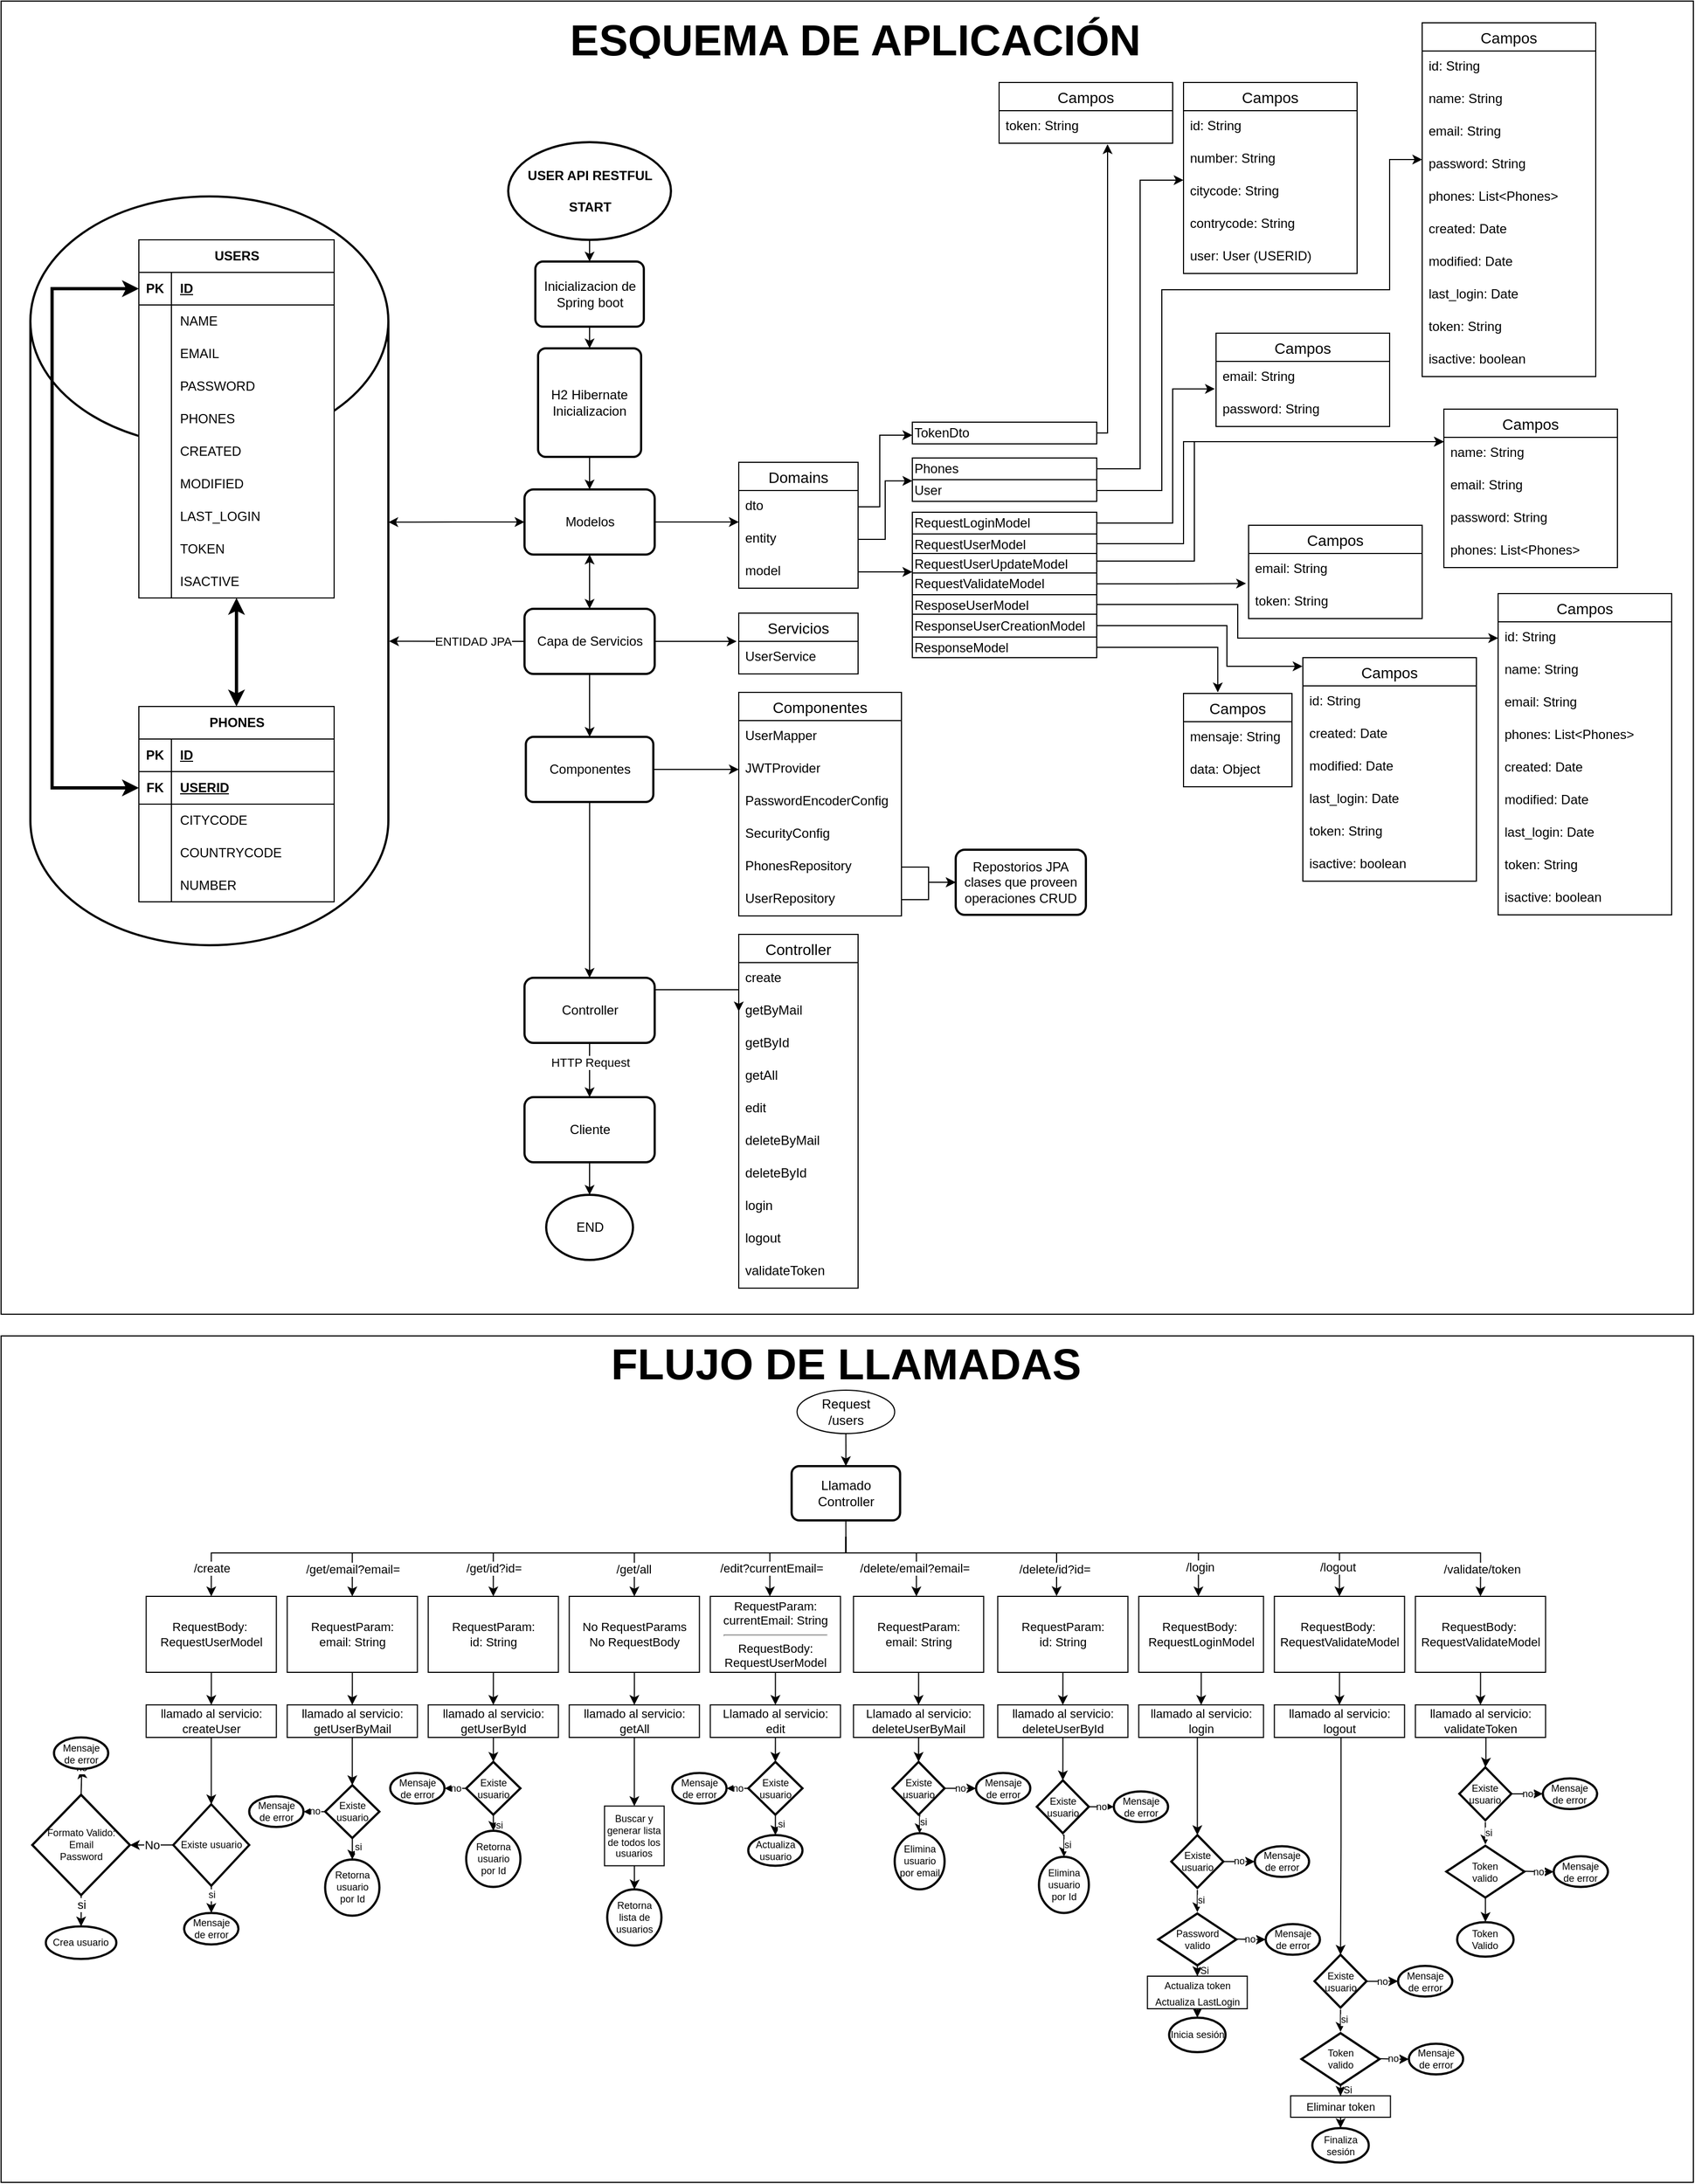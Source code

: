 <mxfile version="21.0.10" type="github">
  <diagram id="C5RBs43oDa-KdzZeNtuy" name="Page-1">
    <mxGraphModel dx="2514" dy="1988" grid="1" gridSize="10" guides="1" tooltips="1" connect="1" arrows="1" fold="1" page="1" pageScale="1" pageWidth="827" pageHeight="1169" math="0" shadow="0">
      <root>
        <mxCell id="WIyWlLk6GJQsqaUBKTNV-0" />
        <mxCell id="WIyWlLk6GJQsqaUBKTNV-1" parent="WIyWlLk6GJQsqaUBKTNV-0" />
        <mxCell id="HXH-O_uExGK2S-_WwO7n-754" value="" style="rounded=0;whiteSpace=wrap;html=1;" vertex="1" parent="WIyWlLk6GJQsqaUBKTNV-1">
          <mxGeometry x="-440" y="920" width="1560" height="780" as="geometry" />
        </mxCell>
        <mxCell id="HXH-O_uExGK2S-_WwO7n-753" value="" style="rounded=0;whiteSpace=wrap;html=1;" vertex="1" parent="WIyWlLk6GJQsqaUBKTNV-1">
          <mxGeometry x="-440" y="-310" width="1560" height="1210" as="geometry" />
        </mxCell>
        <mxCell id="HXH-O_uExGK2S-_WwO7n-95" value="" style="strokeWidth=2;html=1;shape=mxgraph.flowchart.database;whiteSpace=wrap;fontSize=12;" vertex="1" parent="WIyWlLk6GJQsqaUBKTNV-1">
          <mxGeometry x="-413" y="-130" width="330" height="690" as="geometry" />
        </mxCell>
        <mxCell id="HXH-O_uExGK2S-_WwO7n-143" style="edgeStyle=orthogonalEdgeStyle;rounded=0;orthogonalLoop=1;jettySize=auto;html=1;fontSize=11;startArrow=classic;startFill=1;strokeWidth=3;" edge="1" parent="WIyWlLk6GJQsqaUBKTNV-1" source="HXH-O_uExGK2S-_WwO7n-54" target="HXH-O_uExGK2S-_WwO7n-97">
          <mxGeometry relative="1" as="geometry" />
        </mxCell>
        <mxCell id="HXH-O_uExGK2S-_WwO7n-54" value="USERS" style="shape=table;startSize=30;container=1;collapsible=1;childLayout=tableLayout;fixedRows=1;rowLines=0;fontStyle=1;align=center;resizeLast=1;html=1;swimlaneFillColor=default;fontSize=12;" vertex="1" parent="WIyWlLk6GJQsqaUBKTNV-1">
          <mxGeometry x="-313" y="-90" width="180" height="330" as="geometry" />
        </mxCell>
        <mxCell id="HXH-O_uExGK2S-_WwO7n-55" value="" style="shape=tableRow;horizontal=0;startSize=0;swimlaneHead=0;swimlaneBody=0;fillColor=none;collapsible=0;dropTarget=0;points=[[0,0.5],[1,0.5]];portConstraint=eastwest;top=0;left=0;right=0;bottom=1;swimlaneLine=1;fontSize=12;" vertex="1" parent="HXH-O_uExGK2S-_WwO7n-54">
          <mxGeometry y="30" width="180" height="30" as="geometry" />
        </mxCell>
        <mxCell id="HXH-O_uExGK2S-_WwO7n-56" value="PK" style="shape=partialRectangle;connectable=0;fillColor=none;top=0;left=0;bottom=0;right=0;fontStyle=1;overflow=hidden;whiteSpace=wrap;html=1;fontSize=12;" vertex="1" parent="HXH-O_uExGK2S-_WwO7n-55">
          <mxGeometry width="30" height="30" as="geometry">
            <mxRectangle width="30" height="30" as="alternateBounds" />
          </mxGeometry>
        </mxCell>
        <mxCell id="HXH-O_uExGK2S-_WwO7n-57" value="ID" style="shape=partialRectangle;connectable=0;fillColor=none;top=0;left=0;bottom=0;right=0;align=left;spacingLeft=6;fontStyle=5;overflow=hidden;whiteSpace=wrap;html=1;strokeColor=default;fontSize=12;" vertex="1" parent="HXH-O_uExGK2S-_WwO7n-55">
          <mxGeometry x="30" width="150" height="30" as="geometry">
            <mxRectangle width="150" height="30" as="alternateBounds" />
          </mxGeometry>
        </mxCell>
        <mxCell id="HXH-O_uExGK2S-_WwO7n-58" value="" style="shape=tableRow;horizontal=0;startSize=0;swimlaneHead=0;swimlaneBody=0;fillColor=none;collapsible=0;dropTarget=0;points=[[0,0.5],[1,0.5]];portConstraint=eastwest;top=0;left=0;right=0;bottom=0;swimlaneLine=1;fontSize=12;" vertex="1" parent="HXH-O_uExGK2S-_WwO7n-54">
          <mxGeometry y="60" width="180" height="30" as="geometry" />
        </mxCell>
        <mxCell id="HXH-O_uExGK2S-_WwO7n-59" value="" style="shape=partialRectangle;connectable=0;fillColor=none;top=0;left=0;bottom=0;right=0;editable=1;overflow=hidden;whiteSpace=wrap;html=1;fontSize=12;" vertex="1" parent="HXH-O_uExGK2S-_WwO7n-58">
          <mxGeometry width="30" height="30" as="geometry">
            <mxRectangle width="30" height="30" as="alternateBounds" />
          </mxGeometry>
        </mxCell>
        <mxCell id="HXH-O_uExGK2S-_WwO7n-60" value="NAME" style="shape=partialRectangle;connectable=0;fillColor=none;top=0;left=0;bottom=0;right=0;align=left;spacingLeft=6;overflow=hidden;whiteSpace=wrap;html=1;fontSize=12;" vertex="1" parent="HXH-O_uExGK2S-_WwO7n-58">
          <mxGeometry x="30" width="150" height="30" as="geometry">
            <mxRectangle width="150" height="30" as="alternateBounds" />
          </mxGeometry>
        </mxCell>
        <mxCell id="HXH-O_uExGK2S-_WwO7n-61" value="" style="shape=tableRow;horizontal=0;startSize=0;swimlaneHead=0;swimlaneBody=0;fillColor=none;collapsible=0;dropTarget=0;points=[[0,0.5],[1,0.5]];portConstraint=eastwest;top=0;left=0;right=0;bottom=0;fontSize=12;" vertex="1" parent="HXH-O_uExGK2S-_WwO7n-54">
          <mxGeometry y="90" width="180" height="30" as="geometry" />
        </mxCell>
        <mxCell id="HXH-O_uExGK2S-_WwO7n-62" value="" style="shape=partialRectangle;connectable=0;fillColor=none;top=0;left=0;bottom=0;right=0;editable=1;overflow=hidden;whiteSpace=wrap;html=1;fontSize=12;" vertex="1" parent="HXH-O_uExGK2S-_WwO7n-61">
          <mxGeometry width="30" height="30" as="geometry">
            <mxRectangle width="30" height="30" as="alternateBounds" />
          </mxGeometry>
        </mxCell>
        <mxCell id="HXH-O_uExGK2S-_WwO7n-63" value="EMAIL" style="shape=partialRectangle;connectable=0;fillColor=none;top=0;left=0;bottom=0;right=0;align=left;spacingLeft=6;overflow=hidden;whiteSpace=wrap;html=1;fontSize=12;" vertex="1" parent="HXH-O_uExGK2S-_WwO7n-61">
          <mxGeometry x="30" width="150" height="30" as="geometry">
            <mxRectangle width="150" height="30" as="alternateBounds" />
          </mxGeometry>
        </mxCell>
        <mxCell id="HXH-O_uExGK2S-_WwO7n-64" value="" style="shape=tableRow;horizontal=0;startSize=0;swimlaneHead=0;swimlaneBody=0;fillColor=none;collapsible=0;dropTarget=0;points=[[0,0.5],[1,0.5]];portConstraint=eastwest;top=0;left=0;right=0;bottom=0;fontSize=12;" vertex="1" parent="HXH-O_uExGK2S-_WwO7n-54">
          <mxGeometry y="120" width="180" height="30" as="geometry" />
        </mxCell>
        <mxCell id="HXH-O_uExGK2S-_WwO7n-65" value="" style="shape=partialRectangle;connectable=0;fillColor=none;top=0;left=0;bottom=0;right=0;editable=1;overflow=hidden;whiteSpace=wrap;html=1;fontSize=12;" vertex="1" parent="HXH-O_uExGK2S-_WwO7n-64">
          <mxGeometry width="30" height="30" as="geometry">
            <mxRectangle width="30" height="30" as="alternateBounds" />
          </mxGeometry>
        </mxCell>
        <mxCell id="HXH-O_uExGK2S-_WwO7n-66" value="PASSWORD" style="shape=partialRectangle;connectable=0;fillColor=none;top=0;left=0;bottom=0;right=0;align=left;spacingLeft=6;overflow=hidden;whiteSpace=wrap;html=1;fontSize=12;" vertex="1" parent="HXH-O_uExGK2S-_WwO7n-64">
          <mxGeometry x="30" width="150" height="30" as="geometry">
            <mxRectangle width="150" height="30" as="alternateBounds" />
          </mxGeometry>
        </mxCell>
        <mxCell id="HXH-O_uExGK2S-_WwO7n-71" style="shape=tableRow;horizontal=0;startSize=0;swimlaneHead=0;swimlaneBody=0;collapsible=0;dropTarget=0;points=[[0,0.5],[1,0.5]];portConstraint=eastwest;top=0;left=0;right=0;bottom=0;align=left;spacingLeft=6;fontStyle=5;swimlaneLine=1;fillColor=none;swimlaneFillColor=#000000;strokeColor=default;fontSize=12;" vertex="1" parent="HXH-O_uExGK2S-_WwO7n-54">
          <mxGeometry y="150" width="180" height="30" as="geometry" />
        </mxCell>
        <mxCell id="HXH-O_uExGK2S-_WwO7n-72" style="shape=partialRectangle;connectable=0;fillColor=none;top=0;left=0;bottom=0;right=0;editable=1;overflow=hidden;whiteSpace=wrap;html=1;fontSize=12;" vertex="1" parent="HXH-O_uExGK2S-_WwO7n-71">
          <mxGeometry width="30" height="30" as="geometry">
            <mxRectangle width="30" height="30" as="alternateBounds" />
          </mxGeometry>
        </mxCell>
        <mxCell id="HXH-O_uExGK2S-_WwO7n-73" value="PHONES" style="shape=partialRectangle;connectable=0;fillColor=none;top=0;left=0;bottom=0;right=0;align=left;spacingLeft=6;overflow=hidden;whiteSpace=wrap;html=1;shadow=0;fontSize=12;" vertex="1" parent="HXH-O_uExGK2S-_WwO7n-71">
          <mxGeometry x="30" width="150" height="30" as="geometry">
            <mxRectangle width="150" height="30" as="alternateBounds" />
          </mxGeometry>
        </mxCell>
        <mxCell id="HXH-O_uExGK2S-_WwO7n-74" style="shape=tableRow;horizontal=0;startSize=0;swimlaneHead=0;swimlaneBody=0;fillColor=none;collapsible=0;dropTarget=0;points=[[0,0.5],[1,0.5]];portConstraint=eastwest;top=0;left=0;right=0;bottom=0;fontSize=12;" vertex="1" parent="HXH-O_uExGK2S-_WwO7n-54">
          <mxGeometry y="180" width="180" height="30" as="geometry" />
        </mxCell>
        <mxCell id="HXH-O_uExGK2S-_WwO7n-75" style="shape=partialRectangle;connectable=0;fillColor=none;top=0;left=0;bottom=0;right=0;editable=1;overflow=hidden;whiteSpace=wrap;html=1;fontSize=12;" vertex="1" parent="HXH-O_uExGK2S-_WwO7n-74">
          <mxGeometry width="30" height="30" as="geometry">
            <mxRectangle width="30" height="30" as="alternateBounds" />
          </mxGeometry>
        </mxCell>
        <mxCell id="HXH-O_uExGK2S-_WwO7n-76" value="CREATED" style="shape=partialRectangle;connectable=0;fillColor=none;top=0;left=0;bottom=0;right=0;align=left;spacingLeft=6;overflow=hidden;whiteSpace=wrap;html=1;fontSize=12;" vertex="1" parent="HXH-O_uExGK2S-_WwO7n-74">
          <mxGeometry x="30" width="150" height="30" as="geometry">
            <mxRectangle width="150" height="30" as="alternateBounds" />
          </mxGeometry>
        </mxCell>
        <mxCell id="HXH-O_uExGK2S-_WwO7n-92" style="shape=tableRow;horizontal=0;startSize=0;swimlaneHead=0;swimlaneBody=0;fillColor=none;collapsible=0;dropTarget=0;points=[[0,0.5],[1,0.5]];portConstraint=eastwest;top=0;left=0;right=0;bottom=0;fontSize=12;" vertex="1" parent="HXH-O_uExGK2S-_WwO7n-54">
          <mxGeometry y="210" width="180" height="30" as="geometry" />
        </mxCell>
        <mxCell id="HXH-O_uExGK2S-_WwO7n-93" style="shape=partialRectangle;connectable=0;fillColor=none;top=0;left=0;bottom=0;right=0;editable=1;overflow=hidden;whiteSpace=wrap;html=1;fontSize=12;" vertex="1" parent="HXH-O_uExGK2S-_WwO7n-92">
          <mxGeometry width="30" height="30" as="geometry">
            <mxRectangle width="30" height="30" as="alternateBounds" />
          </mxGeometry>
        </mxCell>
        <mxCell id="HXH-O_uExGK2S-_WwO7n-94" value="MODIFIED" style="shape=partialRectangle;connectable=0;fillColor=none;top=0;left=0;bottom=0;right=0;align=left;spacingLeft=6;overflow=hidden;whiteSpace=wrap;html=1;fontSize=12;" vertex="1" parent="HXH-O_uExGK2S-_WwO7n-92">
          <mxGeometry x="30" width="150" height="30" as="geometry">
            <mxRectangle width="150" height="30" as="alternateBounds" />
          </mxGeometry>
        </mxCell>
        <mxCell id="HXH-O_uExGK2S-_WwO7n-89" style="shape=tableRow;horizontal=0;startSize=0;swimlaneHead=0;swimlaneBody=0;fillColor=none;collapsible=0;dropTarget=0;points=[[0,0.5],[1,0.5]];portConstraint=eastwest;top=0;left=0;right=0;bottom=0;fontSize=12;" vertex="1" parent="HXH-O_uExGK2S-_WwO7n-54">
          <mxGeometry y="240" width="180" height="30" as="geometry" />
        </mxCell>
        <mxCell id="HXH-O_uExGK2S-_WwO7n-90" style="shape=partialRectangle;connectable=0;fillColor=none;top=0;left=0;bottom=0;right=0;editable=1;overflow=hidden;whiteSpace=wrap;html=1;fontSize=12;" vertex="1" parent="HXH-O_uExGK2S-_WwO7n-89">
          <mxGeometry width="30" height="30" as="geometry">
            <mxRectangle width="30" height="30" as="alternateBounds" />
          </mxGeometry>
        </mxCell>
        <mxCell id="HXH-O_uExGK2S-_WwO7n-91" value="LAST_LOGIN" style="shape=partialRectangle;connectable=0;fillColor=none;top=0;left=0;bottom=0;right=0;align=left;spacingLeft=6;overflow=hidden;whiteSpace=wrap;html=1;fontSize=12;" vertex="1" parent="HXH-O_uExGK2S-_WwO7n-89">
          <mxGeometry x="30" width="150" height="30" as="geometry">
            <mxRectangle width="150" height="30" as="alternateBounds" />
          </mxGeometry>
        </mxCell>
        <mxCell id="HXH-O_uExGK2S-_WwO7n-86" style="shape=tableRow;horizontal=0;startSize=0;swimlaneHead=0;swimlaneBody=0;fillColor=none;collapsible=0;dropTarget=0;points=[[0,0.5],[1,0.5]];portConstraint=eastwest;top=0;left=0;right=0;bottom=0;fontSize=12;" vertex="1" parent="HXH-O_uExGK2S-_WwO7n-54">
          <mxGeometry y="270" width="180" height="30" as="geometry" />
        </mxCell>
        <mxCell id="HXH-O_uExGK2S-_WwO7n-87" style="shape=partialRectangle;connectable=0;fillColor=none;top=0;left=0;bottom=0;right=0;editable=1;overflow=hidden;whiteSpace=wrap;html=1;fontSize=12;" vertex="1" parent="HXH-O_uExGK2S-_WwO7n-86">
          <mxGeometry width="30" height="30" as="geometry">
            <mxRectangle width="30" height="30" as="alternateBounds" />
          </mxGeometry>
        </mxCell>
        <mxCell id="HXH-O_uExGK2S-_WwO7n-88" value="TOKEN" style="shape=partialRectangle;connectable=0;fillColor=none;top=0;left=0;bottom=0;right=0;align=left;spacingLeft=6;overflow=hidden;whiteSpace=wrap;html=1;fontSize=12;" vertex="1" parent="HXH-O_uExGK2S-_WwO7n-86">
          <mxGeometry x="30" width="150" height="30" as="geometry">
            <mxRectangle width="150" height="30" as="alternateBounds" />
          </mxGeometry>
        </mxCell>
        <mxCell id="HXH-O_uExGK2S-_WwO7n-83" style="shape=tableRow;horizontal=0;startSize=0;swimlaneHead=0;swimlaneBody=0;fillColor=none;collapsible=0;dropTarget=0;points=[[0,0.5],[1,0.5]];portConstraint=eastwest;top=0;left=0;right=0;bottom=0;fontSize=12;" vertex="1" parent="HXH-O_uExGK2S-_WwO7n-54">
          <mxGeometry y="300" width="180" height="30" as="geometry" />
        </mxCell>
        <mxCell id="HXH-O_uExGK2S-_WwO7n-84" style="shape=partialRectangle;connectable=0;fillColor=none;top=0;left=0;bottom=0;right=0;editable=1;overflow=hidden;whiteSpace=wrap;html=1;fontSize=12;" vertex="1" parent="HXH-O_uExGK2S-_WwO7n-83">
          <mxGeometry width="30" height="30" as="geometry">
            <mxRectangle width="30" height="30" as="alternateBounds" />
          </mxGeometry>
        </mxCell>
        <mxCell id="HXH-O_uExGK2S-_WwO7n-85" value="ISACTIVE" style="shape=partialRectangle;connectable=0;fillColor=none;top=0;left=0;bottom=0;right=0;align=left;spacingLeft=6;overflow=hidden;whiteSpace=wrap;html=1;fontSize=12;" vertex="1" parent="HXH-O_uExGK2S-_WwO7n-83">
          <mxGeometry x="30" width="150" height="30" as="geometry">
            <mxRectangle width="150" height="30" as="alternateBounds" />
          </mxGeometry>
        </mxCell>
        <mxCell id="HXH-O_uExGK2S-_WwO7n-97" value="PHONES" style="shape=table;startSize=30;container=1;collapsible=1;childLayout=tableLayout;fixedRows=1;rowLines=0;fontStyle=1;align=center;resizeLast=1;html=1;swimlaneFillColor=default;fontSize=12;" vertex="1" parent="WIyWlLk6GJQsqaUBKTNV-1">
          <mxGeometry x="-313" y="340" width="180" height="180" as="geometry" />
        </mxCell>
        <mxCell id="HXH-O_uExGK2S-_WwO7n-98" value="" style="shape=tableRow;horizontal=0;startSize=0;swimlaneHead=0;swimlaneBody=0;fillColor=none;collapsible=0;dropTarget=0;points=[[0,0.5],[1,0.5]];portConstraint=eastwest;top=0;left=0;right=0;bottom=1;swimlaneLine=1;fontSize=12;" vertex="1" parent="HXH-O_uExGK2S-_WwO7n-97">
          <mxGeometry y="30" width="180" height="30" as="geometry" />
        </mxCell>
        <mxCell id="HXH-O_uExGK2S-_WwO7n-99" value="PK" style="shape=partialRectangle;connectable=0;fillColor=none;top=0;left=0;bottom=0;right=0;fontStyle=1;overflow=hidden;whiteSpace=wrap;html=1;fontSize=12;" vertex="1" parent="HXH-O_uExGK2S-_WwO7n-98">
          <mxGeometry width="30" height="30" as="geometry">
            <mxRectangle width="30" height="30" as="alternateBounds" />
          </mxGeometry>
        </mxCell>
        <mxCell id="HXH-O_uExGK2S-_WwO7n-100" value="ID" style="shape=partialRectangle;connectable=0;fillColor=none;top=0;left=0;bottom=0;right=0;align=left;spacingLeft=6;fontStyle=5;overflow=hidden;whiteSpace=wrap;html=1;strokeColor=default;fontSize=12;" vertex="1" parent="HXH-O_uExGK2S-_WwO7n-98">
          <mxGeometry x="30" width="150" height="30" as="geometry">
            <mxRectangle width="150" height="30" as="alternateBounds" />
          </mxGeometry>
        </mxCell>
        <mxCell id="HXH-O_uExGK2S-_WwO7n-128" style="shape=tableRow;horizontal=0;startSize=0;swimlaneHead=0;swimlaneBody=0;fillColor=none;collapsible=0;dropTarget=0;points=[[0,0.5],[1,0.5]];portConstraint=eastwest;top=0;left=0;right=0;bottom=1;swimlaneLine=1;fontSize=12;" vertex="1" parent="HXH-O_uExGK2S-_WwO7n-97">
          <mxGeometry y="60" width="180" height="30" as="geometry" />
        </mxCell>
        <mxCell id="HXH-O_uExGK2S-_WwO7n-129" value="FK" style="shape=partialRectangle;connectable=0;fillColor=none;top=0;left=0;bottom=0;right=0;fontStyle=1;overflow=hidden;whiteSpace=wrap;html=1;fontSize=12;" vertex="1" parent="HXH-O_uExGK2S-_WwO7n-128">
          <mxGeometry width="30" height="30" as="geometry">
            <mxRectangle width="30" height="30" as="alternateBounds" />
          </mxGeometry>
        </mxCell>
        <mxCell id="HXH-O_uExGK2S-_WwO7n-130" value="USERID" style="shape=partialRectangle;connectable=0;fillColor=none;top=0;left=0;bottom=0;right=0;align=left;spacingLeft=6;fontStyle=5;overflow=hidden;whiteSpace=wrap;html=1;strokeColor=default;fontSize=12;" vertex="1" parent="HXH-O_uExGK2S-_WwO7n-128">
          <mxGeometry x="30" width="150" height="30" as="geometry">
            <mxRectangle width="150" height="30" as="alternateBounds" />
          </mxGeometry>
        </mxCell>
        <mxCell id="HXH-O_uExGK2S-_WwO7n-101" value="" style="shape=tableRow;horizontal=0;startSize=0;swimlaneHead=0;swimlaneBody=0;fillColor=none;collapsible=0;dropTarget=0;points=[[0,0.5],[1,0.5]];portConstraint=eastwest;top=0;left=0;right=0;bottom=0;swimlaneLine=1;fontSize=12;" vertex="1" parent="HXH-O_uExGK2S-_WwO7n-97">
          <mxGeometry y="90" width="180" height="30" as="geometry" />
        </mxCell>
        <mxCell id="HXH-O_uExGK2S-_WwO7n-102" value="" style="shape=partialRectangle;connectable=0;fillColor=none;top=0;left=0;bottom=0;right=0;editable=1;overflow=hidden;whiteSpace=wrap;html=1;fontSize=12;" vertex="1" parent="HXH-O_uExGK2S-_WwO7n-101">
          <mxGeometry width="30" height="30" as="geometry">
            <mxRectangle width="30" height="30" as="alternateBounds" />
          </mxGeometry>
        </mxCell>
        <mxCell id="HXH-O_uExGK2S-_WwO7n-103" value="CITYCODE" style="shape=partialRectangle;connectable=0;fillColor=none;top=0;left=0;bottom=0;right=0;align=left;spacingLeft=6;overflow=hidden;whiteSpace=wrap;html=1;fontSize=12;" vertex="1" parent="HXH-O_uExGK2S-_WwO7n-101">
          <mxGeometry x="30" width="150" height="30" as="geometry">
            <mxRectangle width="150" height="30" as="alternateBounds" />
          </mxGeometry>
        </mxCell>
        <mxCell id="HXH-O_uExGK2S-_WwO7n-104" value="" style="shape=tableRow;horizontal=0;startSize=0;swimlaneHead=0;swimlaneBody=0;fillColor=none;collapsible=0;dropTarget=0;points=[[0,0.5],[1,0.5]];portConstraint=eastwest;top=0;left=0;right=0;bottom=0;fontSize=12;" vertex="1" parent="HXH-O_uExGK2S-_WwO7n-97">
          <mxGeometry y="120" width="180" height="30" as="geometry" />
        </mxCell>
        <mxCell id="HXH-O_uExGK2S-_WwO7n-105" value="" style="shape=partialRectangle;connectable=0;fillColor=none;top=0;left=0;bottom=0;right=0;editable=1;overflow=hidden;whiteSpace=wrap;html=1;fontSize=12;" vertex="1" parent="HXH-O_uExGK2S-_WwO7n-104">
          <mxGeometry width="30" height="30" as="geometry">
            <mxRectangle width="30" height="30" as="alternateBounds" />
          </mxGeometry>
        </mxCell>
        <mxCell id="HXH-O_uExGK2S-_WwO7n-106" value="COUNTRYCODE" style="shape=partialRectangle;connectable=0;fillColor=none;top=0;left=0;bottom=0;right=0;align=left;spacingLeft=6;overflow=hidden;whiteSpace=wrap;html=1;fontSize=12;" vertex="1" parent="HXH-O_uExGK2S-_WwO7n-104">
          <mxGeometry x="30" width="150" height="30" as="geometry">
            <mxRectangle width="150" height="30" as="alternateBounds" />
          </mxGeometry>
        </mxCell>
        <mxCell id="HXH-O_uExGK2S-_WwO7n-107" value="" style="shape=tableRow;horizontal=0;startSize=0;swimlaneHead=0;swimlaneBody=0;fillColor=none;collapsible=0;dropTarget=0;points=[[0,0.5],[1,0.5]];portConstraint=eastwest;top=0;left=0;right=0;bottom=0;fontSize=12;" vertex="1" parent="HXH-O_uExGK2S-_WwO7n-97">
          <mxGeometry y="150" width="180" height="30" as="geometry" />
        </mxCell>
        <mxCell id="HXH-O_uExGK2S-_WwO7n-108" value="" style="shape=partialRectangle;connectable=0;fillColor=none;top=0;left=0;bottom=0;right=0;editable=1;overflow=hidden;whiteSpace=wrap;html=1;fontSize=12;" vertex="1" parent="HXH-O_uExGK2S-_WwO7n-107">
          <mxGeometry width="30" height="30" as="geometry">
            <mxRectangle width="30" height="30" as="alternateBounds" />
          </mxGeometry>
        </mxCell>
        <mxCell id="HXH-O_uExGK2S-_WwO7n-109" value="NUMBER" style="shape=partialRectangle;connectable=0;fillColor=none;top=0;left=0;bottom=0;right=0;align=left;spacingLeft=6;overflow=hidden;whiteSpace=wrap;html=1;fontSize=12;" vertex="1" parent="HXH-O_uExGK2S-_WwO7n-107">
          <mxGeometry x="30" width="150" height="30" as="geometry">
            <mxRectangle width="150" height="30" as="alternateBounds" />
          </mxGeometry>
        </mxCell>
        <mxCell id="HXH-O_uExGK2S-_WwO7n-132" style="edgeStyle=orthogonalEdgeStyle;rounded=0;orthogonalLoop=1;jettySize=auto;html=1;entryX=0;entryY=0.5;entryDx=0;entryDy=0;startArrow=classic;startFill=1;strokeWidth=3;fontSize=12;" edge="1" parent="WIyWlLk6GJQsqaUBKTNV-1" source="HXH-O_uExGK2S-_WwO7n-128" target="HXH-O_uExGK2S-_WwO7n-55">
          <mxGeometry relative="1" as="geometry">
            <Array as="points">
              <mxPoint x="-393" y="415" />
              <mxPoint x="-393" y="-45" />
            </Array>
          </mxGeometry>
        </mxCell>
        <mxCell id="HXH-O_uExGK2S-_WwO7n-136" style="edgeStyle=orthogonalEdgeStyle;rounded=0;orthogonalLoop=1;jettySize=auto;html=1;entryX=0.5;entryY=0;entryDx=0;entryDy=0;" edge="1" parent="WIyWlLk6GJQsqaUBKTNV-1" source="HXH-O_uExGK2S-_WwO7n-133" target="HXH-O_uExGK2S-_WwO7n-135">
          <mxGeometry relative="1" as="geometry" />
        </mxCell>
        <mxCell id="HXH-O_uExGK2S-_WwO7n-133" value="&lt;b&gt;USER API RESTFUL&lt;br style=&quot;font-size: 12px;&quot;&gt;&lt;br style=&quot;font-size: 12px;&quot;&gt;START&lt;/b&gt;" style="strokeWidth=2;html=1;shape=mxgraph.flowchart.start_2;whiteSpace=wrap;fontSize=12;" vertex="1" parent="WIyWlLk6GJQsqaUBKTNV-1">
          <mxGeometry x="27.5" y="-180" width="150" height="90" as="geometry" />
        </mxCell>
        <mxCell id="HXH-O_uExGK2S-_WwO7n-137" style="edgeStyle=orthogonalEdgeStyle;rounded=0;orthogonalLoop=1;jettySize=auto;html=1;" edge="1" parent="WIyWlLk6GJQsqaUBKTNV-1" source="HXH-O_uExGK2S-_WwO7n-135" target="HXH-O_uExGK2S-_WwO7n-138">
          <mxGeometry relative="1" as="geometry">
            <mxPoint x="95" y="170" as="targetPoint" />
          </mxGeometry>
        </mxCell>
        <mxCell id="HXH-O_uExGK2S-_WwO7n-135" value="Inicializacion de Spring boot" style="rounded=1;whiteSpace=wrap;html=1;absoluteArcSize=1;arcSize=14;strokeWidth=2;" vertex="1" parent="WIyWlLk6GJQsqaUBKTNV-1">
          <mxGeometry x="52.5" y="-70" width="100" height="60" as="geometry" />
        </mxCell>
        <mxCell id="HXH-O_uExGK2S-_WwO7n-160" style="edgeStyle=orthogonalEdgeStyle;rounded=0;orthogonalLoop=1;jettySize=auto;html=1;entryX=0.5;entryY=0;entryDx=0;entryDy=0;" edge="1" parent="WIyWlLk6GJQsqaUBKTNV-1" source="HXH-O_uExGK2S-_WwO7n-138" target="HXH-O_uExGK2S-_WwO7n-147">
          <mxGeometry relative="1" as="geometry" />
        </mxCell>
        <mxCell id="HXH-O_uExGK2S-_WwO7n-138" value="H2&amp;nbsp;Hibernate Inicializacion&lt;br&gt;" style="rounded=1;whiteSpace=wrap;html=1;absoluteArcSize=1;arcSize=14;strokeWidth=2;" vertex="1" parent="WIyWlLk6GJQsqaUBKTNV-1">
          <mxGeometry x="55" y="10" width="95" height="100" as="geometry" />
        </mxCell>
        <mxCell id="HXH-O_uExGK2S-_WwO7n-155" value="" style="edgeStyle=orthogonalEdgeStyle;rounded=0;orthogonalLoop=1;jettySize=auto;html=1;startArrow=classic;startFill=1;" edge="1" parent="WIyWlLk6GJQsqaUBKTNV-1" source="HXH-O_uExGK2S-_WwO7n-147" target="HXH-O_uExGK2S-_WwO7n-154">
          <mxGeometry relative="1" as="geometry" />
        </mxCell>
        <mxCell id="HXH-O_uExGK2S-_WwO7n-161" style="edgeStyle=orthogonalEdgeStyle;rounded=0;orthogonalLoop=1;jettySize=auto;html=1;startArrow=classic;startFill=1;entryX=1;entryY=0.435;entryDx=0;entryDy=0;entryPerimeter=0;" edge="1" parent="WIyWlLk6GJQsqaUBKTNV-1" source="HXH-O_uExGK2S-_WwO7n-147" target="HXH-O_uExGK2S-_WwO7n-95">
          <mxGeometry relative="1" as="geometry">
            <mxPoint x="-80" y="169" as="targetPoint" />
          </mxGeometry>
        </mxCell>
        <mxCell id="HXH-O_uExGK2S-_WwO7n-267" style="edgeStyle=orthogonalEdgeStyle;rounded=0;orthogonalLoop=1;jettySize=auto;html=1;" edge="1" parent="WIyWlLk6GJQsqaUBKTNV-1" source="HXH-O_uExGK2S-_WwO7n-147">
          <mxGeometry relative="1" as="geometry">
            <mxPoint x="240" y="170" as="targetPoint" />
            <Array as="points">
              <mxPoint x="240" y="170" />
            </Array>
          </mxGeometry>
        </mxCell>
        <mxCell id="HXH-O_uExGK2S-_WwO7n-147" value="Modelos" style="whiteSpace=wrap;html=1;rounded=1;arcSize=14;strokeWidth=2;" vertex="1" parent="WIyWlLk6GJQsqaUBKTNV-1">
          <mxGeometry x="42.5" y="140" width="120" height="60" as="geometry" />
        </mxCell>
        <mxCell id="HXH-O_uExGK2S-_WwO7n-162" value="ENTIDAD JPA" style="edgeStyle=orthogonalEdgeStyle;rounded=0;orthogonalLoop=1;jettySize=auto;html=1;entryX=1.002;entryY=0.594;entryDx=0;entryDy=0;entryPerimeter=0;startArrow=none;startFill=0;" edge="1" parent="WIyWlLk6GJQsqaUBKTNV-1" source="HXH-O_uExGK2S-_WwO7n-154" target="HXH-O_uExGK2S-_WwO7n-95">
          <mxGeometry x="-0.23" relative="1" as="geometry">
            <mxPoint as="offset" />
          </mxGeometry>
        </mxCell>
        <mxCell id="HXH-O_uExGK2S-_WwO7n-273" style="edgeStyle=orthogonalEdgeStyle;rounded=0;orthogonalLoop=1;jettySize=auto;html=1;" edge="1" parent="WIyWlLk6GJQsqaUBKTNV-1" source="HXH-O_uExGK2S-_WwO7n-154">
          <mxGeometry relative="1" as="geometry">
            <mxPoint x="238" y="280" as="targetPoint" />
            <Array as="points">
              <mxPoint x="238" y="280" />
            </Array>
          </mxGeometry>
        </mxCell>
        <mxCell id="HXH-O_uExGK2S-_WwO7n-285" style="edgeStyle=orthogonalEdgeStyle;rounded=0;orthogonalLoop=1;jettySize=auto;html=1;" edge="1" parent="WIyWlLk6GJQsqaUBKTNV-1" source="HXH-O_uExGK2S-_WwO7n-154" target="HXH-O_uExGK2S-_WwO7n-284">
          <mxGeometry relative="1" as="geometry" />
        </mxCell>
        <mxCell id="HXH-O_uExGK2S-_WwO7n-154" value="Capa de Servicios" style="whiteSpace=wrap;html=1;rounded=1;arcSize=14;strokeWidth=2;" vertex="1" parent="WIyWlLk6GJQsqaUBKTNV-1">
          <mxGeometry x="42.5" y="250" width="120" height="60" as="geometry" />
        </mxCell>
        <mxCell id="HXH-O_uExGK2S-_WwO7n-165" value="Repostorios JPA&lt;br&gt;clases que proveen&lt;br&gt;operaciones CRUD" style="whiteSpace=wrap;html=1;rounded=1;arcSize=14;strokeWidth=2;" vertex="1" parent="WIyWlLk6GJQsqaUBKTNV-1">
          <mxGeometry x="440" y="472" width="120" height="60" as="geometry" />
        </mxCell>
        <mxCell id="HXH-O_uExGK2S-_WwO7n-172" value="" style="edgeStyle=orthogonalEdgeStyle;rounded=0;orthogonalLoop=1;jettySize=auto;html=1;" edge="1" parent="WIyWlLk6GJQsqaUBKTNV-1" source="HXH-O_uExGK2S-_WwO7n-169" target="HXH-O_uExGK2S-_WwO7n-171">
          <mxGeometry relative="1" as="geometry" />
        </mxCell>
        <mxCell id="HXH-O_uExGK2S-_WwO7n-173" value="HTTP Request" style="edgeLabel;html=1;align=center;verticalAlign=middle;resizable=0;points=[];" vertex="1" connectable="0" parent="HXH-O_uExGK2S-_WwO7n-172">
          <mxGeometry x="-0.286" relative="1" as="geometry">
            <mxPoint as="offset" />
          </mxGeometry>
        </mxCell>
        <mxCell id="HXH-O_uExGK2S-_WwO7n-198" style="edgeStyle=orthogonalEdgeStyle;rounded=0;orthogonalLoop=1;jettySize=auto;html=1;entryX=0;entryY=0.5;entryDx=0;entryDy=0;" edge="1" parent="WIyWlLk6GJQsqaUBKTNV-1" source="HXH-O_uExGK2S-_WwO7n-169" target="HXH-O_uExGK2S-_WwO7n-201">
          <mxGeometry relative="1" as="geometry">
            <mxPoint x="300" y="400" as="targetPoint" />
            <Array as="points">
              <mxPoint x="200" y="601" />
              <mxPoint x="200" y="601" />
            </Array>
          </mxGeometry>
        </mxCell>
        <mxCell id="HXH-O_uExGK2S-_WwO7n-169" value="Controller" style="whiteSpace=wrap;html=1;rounded=1;arcSize=14;strokeWidth=2;" vertex="1" parent="WIyWlLk6GJQsqaUBKTNV-1">
          <mxGeometry x="42.5" y="590" width="120" height="60" as="geometry" />
        </mxCell>
        <mxCell id="HXH-O_uExGK2S-_WwO7n-177" value="" style="edgeStyle=orthogonalEdgeStyle;rounded=0;orthogonalLoop=1;jettySize=auto;html=1;" edge="1" parent="WIyWlLk6GJQsqaUBKTNV-1" source="HXH-O_uExGK2S-_WwO7n-171" target="HXH-O_uExGK2S-_WwO7n-176">
          <mxGeometry relative="1" as="geometry" />
        </mxCell>
        <mxCell id="HXH-O_uExGK2S-_WwO7n-171" value="Cliente" style="whiteSpace=wrap;html=1;rounded=1;arcSize=14;strokeWidth=2;" vertex="1" parent="WIyWlLk6GJQsqaUBKTNV-1">
          <mxGeometry x="42.5" y="700" width="120" height="60" as="geometry" />
        </mxCell>
        <mxCell id="HXH-O_uExGK2S-_WwO7n-176" value="END" style="ellipse;whiteSpace=wrap;html=1;rounded=1;arcSize=14;strokeWidth=2;" vertex="1" parent="WIyWlLk6GJQsqaUBKTNV-1">
          <mxGeometry x="62.5" y="790" width="80" height="60" as="geometry" />
        </mxCell>
        <mxCell id="HXH-O_uExGK2S-_WwO7n-186" value="Servicios" style="swimlane;fontStyle=0;childLayout=stackLayout;horizontal=1;startSize=26;horizontalStack=0;resizeParent=1;resizeParentMax=0;resizeLast=0;collapsible=1;marginBottom=0;align=center;fontSize=14;" vertex="1" parent="WIyWlLk6GJQsqaUBKTNV-1">
          <mxGeometry x="240" y="254" width="110" height="56" as="geometry" />
        </mxCell>
        <mxCell id="HXH-O_uExGK2S-_WwO7n-187" value="UserService" style="text;strokeColor=none;fillColor=none;spacingLeft=4;spacingRight=4;overflow=hidden;rotatable=0;points=[[0,0.5],[1,0.5]];portConstraint=eastwest;fontSize=12;whiteSpace=wrap;html=1;" vertex="1" parent="HXH-O_uExGK2S-_WwO7n-186">
          <mxGeometry y="26" width="110" height="30" as="geometry" />
        </mxCell>
        <mxCell id="HXH-O_uExGK2S-_WwO7n-194" value="Domains" style="swimlane;fontStyle=0;childLayout=stackLayout;horizontal=1;startSize=26;horizontalStack=0;resizeParent=1;resizeParentMax=0;resizeLast=0;collapsible=1;marginBottom=0;align=center;fontSize=14;" vertex="1" parent="WIyWlLk6GJQsqaUBKTNV-1">
          <mxGeometry x="240" y="115" width="110" height="116" as="geometry" />
        </mxCell>
        <mxCell id="HXH-O_uExGK2S-_WwO7n-195" value="dto" style="text;strokeColor=none;fillColor=none;spacingLeft=4;spacingRight=4;overflow=hidden;rotatable=0;points=[[0,0.5],[1,0.5]];portConstraint=eastwest;fontSize=12;whiteSpace=wrap;html=1;" vertex="1" parent="HXH-O_uExGK2S-_WwO7n-194">
          <mxGeometry y="26" width="110" height="30" as="geometry" />
        </mxCell>
        <mxCell id="HXH-O_uExGK2S-_WwO7n-196" value="entity" style="text;strokeColor=none;fillColor=none;spacingLeft=4;spacingRight=4;overflow=hidden;rotatable=0;points=[[0,0.5],[1,0.5]];portConstraint=eastwest;fontSize=12;whiteSpace=wrap;html=1;" vertex="1" parent="HXH-O_uExGK2S-_WwO7n-194">
          <mxGeometry y="56" width="110" height="30" as="geometry" />
        </mxCell>
        <mxCell id="HXH-O_uExGK2S-_WwO7n-197" value="model" style="text;strokeColor=none;fillColor=none;spacingLeft=4;spacingRight=4;overflow=hidden;rotatable=0;points=[[0,0.5],[1,0.5]];portConstraint=eastwest;fontSize=12;whiteSpace=wrap;html=1;" vertex="1" parent="HXH-O_uExGK2S-_WwO7n-194">
          <mxGeometry y="86" width="110" height="30" as="geometry" />
        </mxCell>
        <mxCell id="HXH-O_uExGK2S-_WwO7n-199" value="Controller" style="swimlane;fontStyle=0;childLayout=stackLayout;horizontal=1;startSize=26;horizontalStack=0;resizeParent=1;resizeParentMax=0;resizeLast=0;collapsible=1;marginBottom=0;align=center;fontSize=14;" vertex="1" parent="WIyWlLk6GJQsqaUBKTNV-1">
          <mxGeometry x="240" y="550" width="110" height="326" as="geometry" />
        </mxCell>
        <mxCell id="HXH-O_uExGK2S-_WwO7n-200" value="create" style="text;strokeColor=none;fillColor=none;spacingLeft=4;spacingRight=4;overflow=hidden;rotatable=0;points=[[0,0.5],[1,0.5]];portConstraint=eastwest;fontSize=12;whiteSpace=wrap;html=1;" vertex="1" parent="HXH-O_uExGK2S-_WwO7n-199">
          <mxGeometry y="26" width="110" height="30" as="geometry" />
        </mxCell>
        <mxCell id="HXH-O_uExGK2S-_WwO7n-201" value="getByMail" style="text;strokeColor=none;fillColor=none;spacingLeft=4;spacingRight=4;overflow=hidden;rotatable=0;points=[[0,0.5],[1,0.5]];portConstraint=eastwest;fontSize=12;whiteSpace=wrap;html=1;" vertex="1" parent="HXH-O_uExGK2S-_WwO7n-199">
          <mxGeometry y="56" width="110" height="30" as="geometry" />
        </mxCell>
        <mxCell id="HXH-O_uExGK2S-_WwO7n-202" value="getById" style="text;strokeColor=none;fillColor=none;spacingLeft=4;spacingRight=4;overflow=hidden;rotatable=0;points=[[0,0.5],[1,0.5]];portConstraint=eastwest;fontSize=12;whiteSpace=wrap;html=1;" vertex="1" parent="HXH-O_uExGK2S-_WwO7n-199">
          <mxGeometry y="86" width="110" height="30" as="geometry" />
        </mxCell>
        <mxCell id="HXH-O_uExGK2S-_WwO7n-210" value="getAll" style="text;strokeColor=none;fillColor=none;spacingLeft=4;spacingRight=4;overflow=hidden;rotatable=0;points=[[0,0.5],[1,0.5]];portConstraint=eastwest;fontSize=12;whiteSpace=wrap;html=1;" vertex="1" parent="HXH-O_uExGK2S-_WwO7n-199">
          <mxGeometry y="116" width="110" height="30" as="geometry" />
        </mxCell>
        <mxCell id="HXH-O_uExGK2S-_WwO7n-209" value="edit" style="text;strokeColor=none;fillColor=none;spacingLeft=4;spacingRight=4;overflow=hidden;rotatable=0;points=[[0,0.5],[1,0.5]];portConstraint=eastwest;fontSize=12;whiteSpace=wrap;html=1;" vertex="1" parent="HXH-O_uExGK2S-_WwO7n-199">
          <mxGeometry y="146" width="110" height="30" as="geometry" />
        </mxCell>
        <mxCell id="HXH-O_uExGK2S-_WwO7n-208" value="deleteByMail" style="text;strokeColor=none;fillColor=none;spacingLeft=4;spacingRight=4;overflow=hidden;rotatable=0;points=[[0,0.5],[1,0.5]];portConstraint=eastwest;fontSize=12;whiteSpace=wrap;html=1;" vertex="1" parent="HXH-O_uExGK2S-_WwO7n-199">
          <mxGeometry y="176" width="110" height="30" as="geometry" />
        </mxCell>
        <mxCell id="HXH-O_uExGK2S-_WwO7n-207" value="deleteById" style="text;strokeColor=none;fillColor=none;spacingLeft=4;spacingRight=4;overflow=hidden;rotatable=0;points=[[0,0.5],[1,0.5]];portConstraint=eastwest;fontSize=12;whiteSpace=wrap;html=1;" vertex="1" parent="HXH-O_uExGK2S-_WwO7n-199">
          <mxGeometry y="206" width="110" height="30" as="geometry" />
        </mxCell>
        <mxCell id="HXH-O_uExGK2S-_WwO7n-206" value="login" style="text;strokeColor=none;fillColor=none;spacingLeft=4;spacingRight=4;overflow=hidden;rotatable=0;points=[[0,0.5],[1,0.5]];portConstraint=eastwest;fontSize=12;whiteSpace=wrap;html=1;" vertex="1" parent="HXH-O_uExGK2S-_WwO7n-199">
          <mxGeometry y="236" width="110" height="30" as="geometry" />
        </mxCell>
        <mxCell id="HXH-O_uExGK2S-_WwO7n-205" value="logout" style="text;strokeColor=none;fillColor=none;spacingLeft=4;spacingRight=4;overflow=hidden;rotatable=0;points=[[0,0.5],[1,0.5]];portConstraint=eastwest;fontSize=12;whiteSpace=wrap;html=1;" vertex="1" parent="HXH-O_uExGK2S-_WwO7n-199">
          <mxGeometry y="266" width="110" height="30" as="geometry" />
        </mxCell>
        <mxCell id="HXH-O_uExGK2S-_WwO7n-204" value="validateToken" style="text;strokeColor=none;fillColor=none;spacingLeft=4;spacingRight=4;overflow=hidden;rotatable=0;points=[[0,0.5],[1,0.5]];portConstraint=eastwest;fontSize=12;whiteSpace=wrap;html=1;" vertex="1" parent="HXH-O_uExGK2S-_WwO7n-199">
          <mxGeometry y="296" width="110" height="30" as="geometry" />
        </mxCell>
        <mxCell id="HXH-O_uExGK2S-_WwO7n-236" value="" style="shape=table;startSize=0;container=1;collapsible=0;childLayout=tableLayout;align=left;" vertex="1" parent="WIyWlLk6GJQsqaUBKTNV-1">
          <mxGeometry x="400" y="111" width="170" height="40" as="geometry" />
        </mxCell>
        <mxCell id="HXH-O_uExGK2S-_WwO7n-237" value="" style="shape=tableRow;horizontal=0;startSize=0;swimlaneHead=0;swimlaneBody=0;strokeColor=inherit;top=0;left=0;bottom=0;right=0;collapsible=0;dropTarget=0;fillColor=none;points=[[0,0.5],[1,0.5]];portConstraint=eastwest;align=left;" vertex="1" parent="HXH-O_uExGK2S-_WwO7n-236">
          <mxGeometry width="170" height="20" as="geometry" />
        </mxCell>
        <mxCell id="HXH-O_uExGK2S-_WwO7n-238" value="Phones" style="shape=partialRectangle;html=1;whiteSpace=wrap;connectable=0;strokeColor=inherit;overflow=hidden;fillColor=none;top=0;left=0;bottom=0;right=0;pointerEvents=1;align=left;" vertex="1" parent="HXH-O_uExGK2S-_WwO7n-237">
          <mxGeometry width="170" height="20" as="geometry">
            <mxRectangle width="170" height="20" as="alternateBounds" />
          </mxGeometry>
        </mxCell>
        <mxCell id="HXH-O_uExGK2S-_WwO7n-239" value="" style="shape=tableRow;horizontal=0;startSize=0;swimlaneHead=0;swimlaneBody=0;strokeColor=inherit;top=0;left=0;bottom=0;right=0;collapsible=0;dropTarget=0;fillColor=none;points=[[0,0.5],[1,0.5]];portConstraint=eastwest;align=left;" vertex="1" parent="HXH-O_uExGK2S-_WwO7n-236">
          <mxGeometry y="20" width="170" height="20" as="geometry" />
        </mxCell>
        <mxCell id="HXH-O_uExGK2S-_WwO7n-240" value="User" style="shape=partialRectangle;html=1;whiteSpace=wrap;connectable=0;strokeColor=inherit;overflow=hidden;fillColor=none;top=0;left=0;bottom=0;right=0;pointerEvents=1;align=left;" vertex="1" parent="HXH-O_uExGK2S-_WwO7n-239">
          <mxGeometry width="170" height="20" as="geometry">
            <mxRectangle width="170" height="20" as="alternateBounds" />
          </mxGeometry>
        </mxCell>
        <mxCell id="HXH-O_uExGK2S-_WwO7n-241" value="" style="shape=table;startSize=0;container=1;collapsible=0;childLayout=tableLayout;align=left;" vertex="1" parent="WIyWlLk6GJQsqaUBKTNV-1">
          <mxGeometry x="400" y="161" width="170" height="134" as="geometry" />
        </mxCell>
        <mxCell id="HXH-O_uExGK2S-_WwO7n-242" value="" style="shape=tableRow;horizontal=0;startSize=0;swimlaneHead=0;swimlaneBody=0;strokeColor=inherit;top=0;left=0;bottom=0;right=0;collapsible=0;dropTarget=0;fillColor=none;points=[[0,0.5],[1,0.5]];portConstraint=eastwest;align=left;" vertex="1" parent="HXH-O_uExGK2S-_WwO7n-241">
          <mxGeometry width="170" height="20" as="geometry" />
        </mxCell>
        <mxCell id="HXH-O_uExGK2S-_WwO7n-243" value="RequestLoginModel" style="shape=partialRectangle;html=1;whiteSpace=wrap;connectable=0;strokeColor=inherit;overflow=hidden;fillColor=none;top=0;left=0;bottom=0;right=0;pointerEvents=1;align=left;" vertex="1" parent="HXH-O_uExGK2S-_WwO7n-242">
          <mxGeometry width="170" height="20" as="geometry">
            <mxRectangle width="170" height="20" as="alternateBounds" />
          </mxGeometry>
        </mxCell>
        <mxCell id="HXH-O_uExGK2S-_WwO7n-244" value="" style="shape=tableRow;horizontal=0;startSize=0;swimlaneHead=0;swimlaneBody=0;strokeColor=inherit;top=0;left=0;bottom=0;right=0;collapsible=0;dropTarget=0;fillColor=none;points=[[0,0.5],[1,0.5]];portConstraint=eastwest;align=left;" vertex="1" parent="HXH-O_uExGK2S-_WwO7n-241">
          <mxGeometry y="20" width="170" height="18" as="geometry" />
        </mxCell>
        <mxCell id="HXH-O_uExGK2S-_WwO7n-245" value="RequestUserModel" style="shape=partialRectangle;html=1;whiteSpace=wrap;connectable=0;strokeColor=inherit;overflow=hidden;fillColor=none;top=0;left=0;bottom=0;right=0;pointerEvents=1;align=left;" vertex="1" parent="HXH-O_uExGK2S-_WwO7n-244">
          <mxGeometry width="170" height="18" as="geometry">
            <mxRectangle width="170" height="18" as="alternateBounds" />
          </mxGeometry>
        </mxCell>
        <mxCell id="HXH-O_uExGK2S-_WwO7n-246" value="" style="shape=tableRow;horizontal=0;startSize=0;swimlaneHead=0;swimlaneBody=0;strokeColor=inherit;top=0;left=0;bottom=0;right=0;collapsible=0;dropTarget=0;fillColor=none;points=[[0,0.5],[1,0.5]];portConstraint=eastwest;align=left;" vertex="1" parent="HXH-O_uExGK2S-_WwO7n-241">
          <mxGeometry y="38" width="170" height="18" as="geometry" />
        </mxCell>
        <mxCell id="HXH-O_uExGK2S-_WwO7n-247" value="RequestUserUpdateModel" style="shape=partialRectangle;html=1;whiteSpace=wrap;connectable=0;strokeColor=inherit;overflow=hidden;fillColor=none;top=0;left=0;bottom=0;right=0;pointerEvents=1;align=left;" vertex="1" parent="HXH-O_uExGK2S-_WwO7n-246">
          <mxGeometry width="170" height="18" as="geometry">
            <mxRectangle width="170" height="18" as="alternateBounds" />
          </mxGeometry>
        </mxCell>
        <mxCell id="HXH-O_uExGK2S-_WwO7n-248" value="" style="shape=tableRow;horizontal=0;startSize=0;swimlaneHead=0;swimlaneBody=0;strokeColor=inherit;top=0;left=0;bottom=0;right=0;collapsible=0;dropTarget=0;fillColor=none;points=[[0,0.5],[1,0.5]];portConstraint=eastwest;align=left;" vertex="1" parent="HXH-O_uExGK2S-_WwO7n-241">
          <mxGeometry y="56" width="170" height="20" as="geometry" />
        </mxCell>
        <mxCell id="HXH-O_uExGK2S-_WwO7n-249" value="RequestValidateModel" style="shape=partialRectangle;html=1;whiteSpace=wrap;connectable=0;strokeColor=inherit;overflow=hidden;fillColor=none;top=0;left=0;bottom=0;right=0;pointerEvents=1;align=left;" vertex="1" parent="HXH-O_uExGK2S-_WwO7n-248">
          <mxGeometry width="170" height="20" as="geometry">
            <mxRectangle width="170" height="20" as="alternateBounds" />
          </mxGeometry>
        </mxCell>
        <mxCell id="HXH-O_uExGK2S-_WwO7n-250" value="" style="shape=tableRow;horizontal=0;startSize=0;swimlaneHead=0;swimlaneBody=0;strokeColor=inherit;top=0;left=0;bottom=0;right=0;collapsible=0;dropTarget=0;fillColor=none;points=[[0,0.5],[1,0.5]];portConstraint=eastwest;align=left;" vertex="1" parent="HXH-O_uExGK2S-_WwO7n-241">
          <mxGeometry y="76" width="170" height="18" as="geometry" />
        </mxCell>
        <mxCell id="HXH-O_uExGK2S-_WwO7n-251" value="ResposeUserModel" style="shape=partialRectangle;html=1;whiteSpace=wrap;connectable=0;strokeColor=inherit;overflow=hidden;fillColor=none;top=0;left=0;bottom=0;right=0;pointerEvents=1;align=left;" vertex="1" parent="HXH-O_uExGK2S-_WwO7n-250">
          <mxGeometry width="170" height="18" as="geometry">
            <mxRectangle width="170" height="18" as="alternateBounds" />
          </mxGeometry>
        </mxCell>
        <mxCell id="HXH-O_uExGK2S-_WwO7n-252" value="" style="shape=tableRow;horizontal=0;startSize=0;swimlaneHead=0;swimlaneBody=0;strokeColor=inherit;top=0;left=0;bottom=0;right=0;collapsible=0;dropTarget=0;fillColor=none;points=[[0,0.5],[1,0.5]];portConstraint=eastwest;align=left;" vertex="1" parent="HXH-O_uExGK2S-_WwO7n-241">
          <mxGeometry y="94" width="170" height="21" as="geometry" />
        </mxCell>
        <mxCell id="HXH-O_uExGK2S-_WwO7n-253" value="ResponseUserCreationModel" style="shape=partialRectangle;html=1;whiteSpace=wrap;connectable=0;strokeColor=inherit;overflow=hidden;fillColor=none;top=0;left=0;bottom=0;right=0;pointerEvents=1;align=left;" vertex="1" parent="HXH-O_uExGK2S-_WwO7n-252">
          <mxGeometry width="170" height="21" as="geometry">
            <mxRectangle width="170" height="21" as="alternateBounds" />
          </mxGeometry>
        </mxCell>
        <mxCell id="HXH-O_uExGK2S-_WwO7n-254" value="" style="shape=tableRow;horizontal=0;startSize=0;swimlaneHead=0;swimlaneBody=0;strokeColor=inherit;top=0;left=0;bottom=0;right=0;collapsible=0;dropTarget=0;fillColor=none;points=[[0,0.5],[1,0.5]];portConstraint=eastwest;align=left;" vertex="1" parent="HXH-O_uExGK2S-_WwO7n-241">
          <mxGeometry y="115" width="170" height="19" as="geometry" />
        </mxCell>
        <mxCell id="HXH-O_uExGK2S-_WwO7n-255" value="ResponseModel" style="shape=partialRectangle;html=1;whiteSpace=wrap;connectable=0;strokeColor=inherit;overflow=hidden;fillColor=none;top=0;left=0;bottom=0;right=0;pointerEvents=1;align=left;" vertex="1" parent="HXH-O_uExGK2S-_WwO7n-254">
          <mxGeometry width="170" height="19" as="geometry">
            <mxRectangle width="170" height="19" as="alternateBounds" />
          </mxGeometry>
        </mxCell>
        <mxCell id="HXH-O_uExGK2S-_WwO7n-277" style="edgeStyle=orthogonalEdgeStyle;rounded=0;orthogonalLoop=1;jettySize=auto;html=1;" edge="1" parent="WIyWlLk6GJQsqaUBKTNV-1" source="HXH-O_uExGK2S-_WwO7n-197">
          <mxGeometry relative="1" as="geometry">
            <mxPoint x="400" y="216" as="targetPoint" />
            <Array as="points">
              <mxPoint x="400" y="216" />
              <mxPoint x="400" y="216" />
            </Array>
          </mxGeometry>
        </mxCell>
        <mxCell id="HXH-O_uExGK2S-_WwO7n-278" style="edgeStyle=orthogonalEdgeStyle;rounded=0;orthogonalLoop=1;jettySize=auto;html=1;entryX=0;entryY=0.057;entryDx=0;entryDy=0;entryPerimeter=0;" edge="1" parent="WIyWlLk6GJQsqaUBKTNV-1" source="HXH-O_uExGK2S-_WwO7n-196" target="HXH-O_uExGK2S-_WwO7n-239">
          <mxGeometry relative="1" as="geometry" />
        </mxCell>
        <mxCell id="HXH-O_uExGK2S-_WwO7n-293" style="edgeStyle=orthogonalEdgeStyle;rounded=0;orthogonalLoop=1;jettySize=auto;html=1;entryX=0;entryY=0.5;entryDx=0;entryDy=0;" edge="1" parent="WIyWlLk6GJQsqaUBKTNV-1" source="HXH-O_uExGK2S-_WwO7n-284" target="HXH-O_uExGK2S-_WwO7n-288">
          <mxGeometry relative="1" as="geometry" />
        </mxCell>
        <mxCell id="HXH-O_uExGK2S-_WwO7n-294" style="edgeStyle=orthogonalEdgeStyle;rounded=0;orthogonalLoop=1;jettySize=auto;html=1;" edge="1" parent="WIyWlLk6GJQsqaUBKTNV-1" source="HXH-O_uExGK2S-_WwO7n-284" target="HXH-O_uExGK2S-_WwO7n-169">
          <mxGeometry relative="1" as="geometry" />
        </mxCell>
        <mxCell id="HXH-O_uExGK2S-_WwO7n-284" value="Componentes" style="rounded=1;whiteSpace=wrap;html=1;absoluteArcSize=1;arcSize=14;strokeWidth=2;" vertex="1" parent="WIyWlLk6GJQsqaUBKTNV-1">
          <mxGeometry x="43.75" y="368" width="117.5" height="60" as="geometry" />
        </mxCell>
        <mxCell id="HXH-O_uExGK2S-_WwO7n-286" value="Componentes" style="swimlane;fontStyle=0;childLayout=stackLayout;horizontal=1;startSize=26;horizontalStack=0;resizeParent=1;resizeParentMax=0;resizeLast=0;collapsible=1;marginBottom=0;align=center;fontSize=14;" vertex="1" parent="WIyWlLk6GJQsqaUBKTNV-1">
          <mxGeometry x="240" y="327" width="150" height="206" as="geometry" />
        </mxCell>
        <mxCell id="HXH-O_uExGK2S-_WwO7n-287" value="UserMapper" style="text;strokeColor=none;fillColor=none;spacingLeft=4;spacingRight=4;overflow=hidden;rotatable=0;points=[[0,0.5],[1,0.5]];portConstraint=eastwest;fontSize=12;whiteSpace=wrap;html=1;" vertex="1" parent="HXH-O_uExGK2S-_WwO7n-286">
          <mxGeometry y="26" width="150" height="30" as="geometry" />
        </mxCell>
        <mxCell id="HXH-O_uExGK2S-_WwO7n-288" value="JWTProvider" style="text;strokeColor=none;fillColor=none;spacingLeft=4;spacingRight=4;overflow=hidden;rotatable=0;points=[[0,0.5],[1,0.5]];portConstraint=eastwest;fontSize=12;whiteSpace=wrap;html=1;" vertex="1" parent="HXH-O_uExGK2S-_WwO7n-286">
          <mxGeometry y="56" width="150" height="30" as="geometry" />
        </mxCell>
        <mxCell id="HXH-O_uExGK2S-_WwO7n-292" value="PasswordEncoderConfig" style="text;strokeColor=none;fillColor=none;spacingLeft=4;spacingRight=4;overflow=hidden;rotatable=0;points=[[0,0.5],[1,0.5]];portConstraint=eastwest;fontSize=12;whiteSpace=wrap;html=1;" vertex="1" parent="HXH-O_uExGK2S-_WwO7n-286">
          <mxGeometry y="86" width="150" height="30" as="geometry" />
        </mxCell>
        <mxCell id="HXH-O_uExGK2S-_WwO7n-291" value="SecurityConfig" style="text;strokeColor=none;fillColor=none;spacingLeft=4;spacingRight=4;overflow=hidden;rotatable=0;points=[[0,0.5],[1,0.5]];portConstraint=eastwest;fontSize=12;whiteSpace=wrap;html=1;" vertex="1" parent="HXH-O_uExGK2S-_WwO7n-286">
          <mxGeometry y="116" width="150" height="30" as="geometry" />
        </mxCell>
        <mxCell id="HXH-O_uExGK2S-_WwO7n-446" value="PhonesRepository" style="text;strokeColor=none;fillColor=none;spacingLeft=4;spacingRight=4;overflow=hidden;rotatable=0;points=[[0,0.5],[1,0.5]];portConstraint=eastwest;fontSize=12;whiteSpace=wrap;html=1;" vertex="1" parent="HXH-O_uExGK2S-_WwO7n-286">
          <mxGeometry y="146" width="150" height="30" as="geometry" />
        </mxCell>
        <mxCell id="HXH-O_uExGK2S-_WwO7n-447" value="UserRepository" style="text;strokeColor=none;fillColor=none;spacingLeft=4;spacingRight=4;overflow=hidden;rotatable=0;points=[[0,0.5],[1,0.5]];portConstraint=eastwest;fontSize=12;whiteSpace=wrap;html=1;" vertex="1" parent="HXH-O_uExGK2S-_WwO7n-286">
          <mxGeometry y="176" width="150" height="30" as="geometry" />
        </mxCell>
        <mxCell id="HXH-O_uExGK2S-_WwO7n-329" value="Campos" style="swimlane;fontStyle=0;childLayout=stackLayout;horizontal=1;startSize=26;horizontalStack=0;resizeParent=1;resizeParentMax=0;resizeLast=0;collapsible=1;marginBottom=0;align=center;fontSize=14;" vertex="1" parent="WIyWlLk6GJQsqaUBKTNV-1">
          <mxGeometry x="480" y="-235" width="160" height="56" as="geometry" />
        </mxCell>
        <mxCell id="HXH-O_uExGK2S-_WwO7n-330" value="token: String" style="text;strokeColor=none;fillColor=none;spacingLeft=4;spacingRight=4;overflow=hidden;rotatable=0;points=[[0,0.5],[1,0.5]];portConstraint=eastwest;fontSize=12;whiteSpace=wrap;html=1;" vertex="1" parent="HXH-O_uExGK2S-_WwO7n-329">
          <mxGeometry y="26" width="160" height="30" as="geometry" />
        </mxCell>
        <mxCell id="HXH-O_uExGK2S-_WwO7n-333" value="Campos" style="swimlane;fontStyle=0;childLayout=stackLayout;horizontal=1;startSize=26;horizontalStack=0;resizeParent=1;resizeParentMax=0;resizeLast=0;collapsible=1;marginBottom=0;align=center;fontSize=14;" vertex="1" parent="WIyWlLk6GJQsqaUBKTNV-1">
          <mxGeometry x="650" y="-235" width="160" height="176" as="geometry">
            <mxRectangle x="650" y="-150" width="90" height="30" as="alternateBounds" />
          </mxGeometry>
        </mxCell>
        <mxCell id="HXH-O_uExGK2S-_WwO7n-338" value="id: String" style="text;strokeColor=none;fillColor=none;spacingLeft=4;spacingRight=4;overflow=hidden;rotatable=0;points=[[0,0.5],[1,0.5]];portConstraint=eastwest;fontSize=12;whiteSpace=wrap;html=1;" vertex="1" parent="HXH-O_uExGK2S-_WwO7n-333">
          <mxGeometry y="26" width="160" height="30" as="geometry" />
        </mxCell>
        <mxCell id="HXH-O_uExGK2S-_WwO7n-334" value="number: String&lt;table&gt;&lt;tbody&gt;&lt;tr&gt;&lt;td&gt;&lt;br&gt;&lt;/td&gt;&lt;/tr&gt;&lt;tr&gt;&lt;td&gt;&lt;br&gt;&lt;/td&gt;&lt;/tr&gt;&lt;/tbody&gt;&lt;/table&gt;" style="text;strokeColor=none;fillColor=none;spacingLeft=4;spacingRight=4;overflow=hidden;rotatable=0;points=[[0,0.5],[1,0.5]];portConstraint=eastwest;fontSize=12;whiteSpace=wrap;html=1;" vertex="1" parent="HXH-O_uExGK2S-_WwO7n-333">
          <mxGeometry y="56" width="160" height="30" as="geometry" />
        </mxCell>
        <mxCell id="HXH-O_uExGK2S-_WwO7n-337" value="citycode: String" style="text;strokeColor=none;fillColor=none;spacingLeft=4;spacingRight=4;overflow=hidden;rotatable=0;points=[[0,0.5],[1,0.5]];portConstraint=eastwest;fontSize=12;whiteSpace=wrap;html=1;" vertex="1" parent="HXH-O_uExGK2S-_WwO7n-333">
          <mxGeometry y="86" width="160" height="30" as="geometry" />
        </mxCell>
        <mxCell id="HXH-O_uExGK2S-_WwO7n-336" value="contrycode: String" style="text;strokeColor=none;fillColor=none;spacingLeft=4;spacingRight=4;overflow=hidden;rotatable=0;points=[[0,0.5],[1,0.5]];portConstraint=eastwest;fontSize=12;whiteSpace=wrap;html=1;" vertex="1" parent="HXH-O_uExGK2S-_WwO7n-333">
          <mxGeometry y="116" width="160" height="30" as="geometry" />
        </mxCell>
        <mxCell id="HXH-O_uExGK2S-_WwO7n-341" value="user: User (USERID)" style="text;strokeColor=none;fillColor=none;spacingLeft=4;spacingRight=4;overflow=hidden;rotatable=0;points=[[0,0.5],[1,0.5]];portConstraint=eastwest;fontSize=12;whiteSpace=wrap;html=1;" vertex="1" parent="HXH-O_uExGK2S-_WwO7n-333">
          <mxGeometry y="146" width="160" height="30" as="geometry" />
        </mxCell>
        <mxCell id="HXH-O_uExGK2S-_WwO7n-342" value="Campos" style="swimlane;fontStyle=0;childLayout=stackLayout;horizontal=1;startSize=26;horizontalStack=0;resizeParent=1;resizeParentMax=0;resizeLast=0;collapsible=1;marginBottom=0;align=center;fontSize=14;" vertex="1" parent="WIyWlLk6GJQsqaUBKTNV-1">
          <mxGeometry x="870" y="-290" width="160" height="326" as="geometry">
            <mxRectangle x="650" y="-150" width="90" height="30" as="alternateBounds" />
          </mxGeometry>
        </mxCell>
        <mxCell id="HXH-O_uExGK2S-_WwO7n-343" value="id: String" style="text;strokeColor=none;fillColor=none;spacingLeft=4;spacingRight=4;overflow=hidden;rotatable=0;points=[[0,0.5],[1,0.5]];portConstraint=eastwest;fontSize=12;whiteSpace=wrap;html=1;" vertex="1" parent="HXH-O_uExGK2S-_WwO7n-342">
          <mxGeometry y="26" width="160" height="30" as="geometry" />
        </mxCell>
        <mxCell id="HXH-O_uExGK2S-_WwO7n-344" value="name: String&lt;table&gt;&lt;tbody&gt;&lt;tr&gt;&lt;td&gt;&lt;br&gt;&lt;/td&gt;&lt;/tr&gt;&lt;tr&gt;&lt;td&gt;&lt;br&gt;&lt;/td&gt;&lt;/tr&gt;&lt;/tbody&gt;&lt;/table&gt;" style="text;strokeColor=none;fillColor=none;spacingLeft=4;spacingRight=4;overflow=hidden;rotatable=0;points=[[0,0.5],[1,0.5]];portConstraint=eastwest;fontSize=12;whiteSpace=wrap;html=1;" vertex="1" parent="HXH-O_uExGK2S-_WwO7n-342">
          <mxGeometry y="56" width="160" height="30" as="geometry" />
        </mxCell>
        <mxCell id="HXH-O_uExGK2S-_WwO7n-345" value="email: String" style="text;strokeColor=none;fillColor=none;spacingLeft=4;spacingRight=4;overflow=hidden;rotatable=0;points=[[0,0.5],[1,0.5]];portConstraint=eastwest;fontSize=12;whiteSpace=wrap;html=1;" vertex="1" parent="HXH-O_uExGK2S-_WwO7n-342">
          <mxGeometry y="86" width="160" height="30" as="geometry" />
        </mxCell>
        <mxCell id="HXH-O_uExGK2S-_WwO7n-346" value="password: String" style="text;strokeColor=none;fillColor=none;spacingLeft=4;spacingRight=4;overflow=hidden;rotatable=0;points=[[0,0.5],[1,0.5]];portConstraint=eastwest;fontSize=12;whiteSpace=wrap;html=1;" vertex="1" parent="HXH-O_uExGK2S-_WwO7n-342">
          <mxGeometry y="116" width="160" height="30" as="geometry" />
        </mxCell>
        <mxCell id="HXH-O_uExGK2S-_WwO7n-347" value="phones: List&amp;lt;Phones&amp;gt;" style="text;strokeColor=none;fillColor=none;spacingLeft=4;spacingRight=4;overflow=hidden;rotatable=0;points=[[0,0.5],[1,0.5]];portConstraint=eastwest;fontSize=12;whiteSpace=wrap;html=1;" vertex="1" parent="HXH-O_uExGK2S-_WwO7n-342">
          <mxGeometry y="146" width="160" height="30" as="geometry" />
        </mxCell>
        <mxCell id="HXH-O_uExGK2S-_WwO7n-348" value="created: Date" style="text;strokeColor=none;fillColor=none;spacingLeft=4;spacingRight=4;overflow=hidden;rotatable=0;points=[[0,0.5],[1,0.5]];portConstraint=eastwest;fontSize=12;whiteSpace=wrap;html=1;" vertex="1" parent="HXH-O_uExGK2S-_WwO7n-342">
          <mxGeometry y="176" width="160" height="30" as="geometry" />
        </mxCell>
        <mxCell id="HXH-O_uExGK2S-_WwO7n-352" value="modified: Date" style="text;strokeColor=none;fillColor=none;spacingLeft=4;spacingRight=4;overflow=hidden;rotatable=0;points=[[0,0.5],[1,0.5]];portConstraint=eastwest;fontSize=12;whiteSpace=wrap;html=1;" vertex="1" parent="HXH-O_uExGK2S-_WwO7n-342">
          <mxGeometry y="206" width="160" height="30" as="geometry" />
        </mxCell>
        <mxCell id="HXH-O_uExGK2S-_WwO7n-351" value="last_login: Date" style="text;strokeColor=none;fillColor=none;spacingLeft=4;spacingRight=4;overflow=hidden;rotatable=0;points=[[0,0.5],[1,0.5]];portConstraint=eastwest;fontSize=12;whiteSpace=wrap;html=1;" vertex="1" parent="HXH-O_uExGK2S-_WwO7n-342">
          <mxGeometry y="236" width="160" height="30" as="geometry" />
        </mxCell>
        <mxCell id="HXH-O_uExGK2S-_WwO7n-350" value="token: String" style="text;strokeColor=none;fillColor=none;spacingLeft=4;spacingRight=4;overflow=hidden;rotatable=0;points=[[0,0.5],[1,0.5]];portConstraint=eastwest;fontSize=12;whiteSpace=wrap;html=1;" vertex="1" parent="HXH-O_uExGK2S-_WwO7n-342">
          <mxGeometry y="266" width="160" height="30" as="geometry" />
        </mxCell>
        <mxCell id="HXH-O_uExGK2S-_WwO7n-349" value="isactive: boolean" style="text;strokeColor=none;fillColor=none;spacingLeft=4;spacingRight=4;overflow=hidden;rotatable=0;points=[[0,0.5],[1,0.5]];portConstraint=eastwest;fontSize=12;whiteSpace=wrap;html=1;" vertex="1" parent="HXH-O_uExGK2S-_WwO7n-342">
          <mxGeometry y="296" width="160" height="30" as="geometry" />
        </mxCell>
        <mxCell id="HXH-O_uExGK2S-_WwO7n-355" value="" style="shape=table;startSize=0;container=1;collapsible=0;childLayout=tableLayout;align=left;" vertex="1" parent="WIyWlLk6GJQsqaUBKTNV-1">
          <mxGeometry x="400" y="78" width="170" height="20" as="geometry" />
        </mxCell>
        <mxCell id="HXH-O_uExGK2S-_WwO7n-356" value="" style="shape=tableRow;horizontal=0;startSize=0;swimlaneHead=0;swimlaneBody=0;strokeColor=inherit;top=0;left=0;bottom=0;right=0;collapsible=0;dropTarget=0;fillColor=none;points=[[0,0.5],[1,0.5]];portConstraint=eastwest;align=left;" vertex="1" parent="HXH-O_uExGK2S-_WwO7n-355">
          <mxGeometry width="170" height="20" as="geometry" />
        </mxCell>
        <mxCell id="HXH-O_uExGK2S-_WwO7n-357" value="TokenDto" style="shape=partialRectangle;html=1;whiteSpace=wrap;connectable=0;strokeColor=inherit;overflow=hidden;fillColor=none;top=0;left=0;bottom=0;right=0;pointerEvents=1;align=left;" vertex="1" parent="HXH-O_uExGK2S-_WwO7n-356">
          <mxGeometry width="170" height="20" as="geometry">
            <mxRectangle width="170" height="20" as="alternateBounds" />
          </mxGeometry>
        </mxCell>
        <mxCell id="HXH-O_uExGK2S-_WwO7n-358" style="edgeStyle=orthogonalEdgeStyle;rounded=0;orthogonalLoop=1;jettySize=auto;html=1;exitX=1;exitY=0.5;exitDx=0;exitDy=0;" edge="1" parent="WIyWlLk6GJQsqaUBKTNV-1" source="HXH-O_uExGK2S-_WwO7n-195">
          <mxGeometry relative="1" as="geometry">
            <mxPoint x="360" y="148" as="sourcePoint" />
            <Array as="points">
              <mxPoint x="370" y="156" />
              <mxPoint x="370" y="90" />
            </Array>
            <mxPoint x="400" y="90" as="targetPoint" />
          </mxGeometry>
        </mxCell>
        <mxCell id="HXH-O_uExGK2S-_WwO7n-359" style="edgeStyle=orthogonalEdgeStyle;rounded=0;orthogonalLoop=1;jettySize=auto;html=1;entryX=0.625;entryY=1.031;entryDx=0;entryDy=0;entryPerimeter=0;" edge="1" parent="WIyWlLk6GJQsqaUBKTNV-1" source="HXH-O_uExGK2S-_WwO7n-356" target="HXH-O_uExGK2S-_WwO7n-330">
          <mxGeometry relative="1" as="geometry">
            <Array as="points">
              <mxPoint x="580" y="88" />
            </Array>
          </mxGeometry>
        </mxCell>
        <mxCell id="HXH-O_uExGK2S-_WwO7n-361" style="edgeStyle=orthogonalEdgeStyle;rounded=0;orthogonalLoop=1;jettySize=auto;html=1;entryX=0;entryY=1.133;entryDx=0;entryDy=0;entryPerimeter=0;" edge="1" parent="WIyWlLk6GJQsqaUBKTNV-1" source="HXH-O_uExGK2S-_WwO7n-237" target="HXH-O_uExGK2S-_WwO7n-334">
          <mxGeometry relative="1" as="geometry" />
        </mxCell>
        <mxCell id="HXH-O_uExGK2S-_WwO7n-362" style="edgeStyle=orthogonalEdgeStyle;rounded=0;orthogonalLoop=1;jettySize=auto;html=1;" edge="1" parent="WIyWlLk6GJQsqaUBKTNV-1" source="HXH-O_uExGK2S-_WwO7n-239">
          <mxGeometry relative="1" as="geometry">
            <mxPoint x="870" y="-164" as="targetPoint" />
            <Array as="points">
              <mxPoint x="630" y="141" />
              <mxPoint x="630" y="-44" />
              <mxPoint x="840" y="-44" />
              <mxPoint x="840" y="-164" />
              <mxPoint x="870" y="-164" />
            </Array>
          </mxGeometry>
        </mxCell>
        <mxCell id="HXH-O_uExGK2S-_WwO7n-369" value="Campos" style="swimlane;fontStyle=0;childLayout=stackLayout;horizontal=1;startSize=26;horizontalStack=0;resizeParent=1;resizeParentMax=0;resizeLast=0;collapsible=1;marginBottom=0;align=center;fontSize=14;" vertex="1" parent="WIyWlLk6GJQsqaUBKTNV-1">
          <mxGeometry x="680" y="-4" width="160" height="86" as="geometry">
            <mxRectangle x="650" y="-150" width="90" height="30" as="alternateBounds" />
          </mxGeometry>
        </mxCell>
        <mxCell id="HXH-O_uExGK2S-_WwO7n-372" value="email: String" style="text;strokeColor=none;fillColor=none;spacingLeft=4;spacingRight=4;overflow=hidden;rotatable=0;points=[[0,0.5],[1,0.5]];portConstraint=eastwest;fontSize=12;whiteSpace=wrap;html=1;" vertex="1" parent="HXH-O_uExGK2S-_WwO7n-369">
          <mxGeometry y="26" width="160" height="30" as="geometry" />
        </mxCell>
        <mxCell id="HXH-O_uExGK2S-_WwO7n-373" value="password: String" style="text;strokeColor=none;fillColor=none;spacingLeft=4;spacingRight=4;overflow=hidden;rotatable=0;points=[[0,0.5],[1,0.5]];portConstraint=eastwest;fontSize=12;whiteSpace=wrap;html=1;" vertex="1" parent="HXH-O_uExGK2S-_WwO7n-369">
          <mxGeometry y="56" width="160" height="30" as="geometry" />
        </mxCell>
        <mxCell id="HXH-O_uExGK2S-_WwO7n-380" style="edgeStyle=orthogonalEdgeStyle;rounded=0;orthogonalLoop=1;jettySize=auto;html=1;entryX=-0.007;entryY=0.845;entryDx=0;entryDy=0;entryPerimeter=0;" edge="1" parent="WIyWlLk6GJQsqaUBKTNV-1" source="HXH-O_uExGK2S-_WwO7n-242" target="HXH-O_uExGK2S-_WwO7n-372">
          <mxGeometry relative="1" as="geometry">
            <Array as="points">
              <mxPoint x="640" y="171" />
              <mxPoint x="640" y="47" />
            </Array>
          </mxGeometry>
        </mxCell>
        <mxCell id="HXH-O_uExGK2S-_WwO7n-382" value="Campos" style="swimlane;fontStyle=0;childLayout=stackLayout;horizontal=1;startSize=26;horizontalStack=0;resizeParent=1;resizeParentMax=0;resizeLast=0;collapsible=1;marginBottom=0;align=center;fontSize=14;" vertex="1" parent="WIyWlLk6GJQsqaUBKTNV-1">
          <mxGeometry x="890" y="66" width="160" height="146" as="geometry">
            <mxRectangle x="650" y="-150" width="90" height="30" as="alternateBounds" />
          </mxGeometry>
        </mxCell>
        <mxCell id="HXH-O_uExGK2S-_WwO7n-384" value="name: String&lt;table&gt;&lt;tbody&gt;&lt;tr&gt;&lt;td&gt;&lt;br&gt;&lt;/td&gt;&lt;/tr&gt;&lt;tr&gt;&lt;td&gt;&lt;br&gt;&lt;/td&gt;&lt;/tr&gt;&lt;/tbody&gt;&lt;/table&gt;" style="text;strokeColor=none;fillColor=none;spacingLeft=4;spacingRight=4;overflow=hidden;rotatable=0;points=[[0,0.5],[1,0.5]];portConstraint=eastwest;fontSize=12;whiteSpace=wrap;html=1;" vertex="1" parent="HXH-O_uExGK2S-_WwO7n-382">
          <mxGeometry y="26" width="160" height="30" as="geometry" />
        </mxCell>
        <mxCell id="HXH-O_uExGK2S-_WwO7n-385" value="email: String" style="text;strokeColor=none;fillColor=none;spacingLeft=4;spacingRight=4;overflow=hidden;rotatable=0;points=[[0,0.5],[1,0.5]];portConstraint=eastwest;fontSize=12;whiteSpace=wrap;html=1;" vertex="1" parent="HXH-O_uExGK2S-_WwO7n-382">
          <mxGeometry y="56" width="160" height="30" as="geometry" />
        </mxCell>
        <mxCell id="HXH-O_uExGK2S-_WwO7n-386" value="password: String" style="text;strokeColor=none;fillColor=none;spacingLeft=4;spacingRight=4;overflow=hidden;rotatable=0;points=[[0,0.5],[1,0.5]];portConstraint=eastwest;fontSize=12;whiteSpace=wrap;html=1;" vertex="1" parent="HXH-O_uExGK2S-_WwO7n-382">
          <mxGeometry y="86" width="160" height="30" as="geometry" />
        </mxCell>
        <mxCell id="HXH-O_uExGK2S-_WwO7n-387" value="phones: List&amp;lt;Phones&amp;gt;" style="text;strokeColor=none;fillColor=none;spacingLeft=4;spacingRight=4;overflow=hidden;rotatable=0;points=[[0,0.5],[1,0.5]];portConstraint=eastwest;fontSize=12;whiteSpace=wrap;html=1;" vertex="1" parent="HXH-O_uExGK2S-_WwO7n-382">
          <mxGeometry y="116" width="160" height="30" as="geometry" />
        </mxCell>
        <mxCell id="HXH-O_uExGK2S-_WwO7n-393" style="edgeStyle=orthogonalEdgeStyle;rounded=0;orthogonalLoop=1;jettySize=auto;html=1;" edge="1" parent="WIyWlLk6GJQsqaUBKTNV-1" source="HXH-O_uExGK2S-_WwO7n-244" target="HXH-O_uExGK2S-_WwO7n-382">
          <mxGeometry relative="1" as="geometry">
            <Array as="points">
              <mxPoint x="650" y="190" />
              <mxPoint x="650" y="96" />
            </Array>
          </mxGeometry>
        </mxCell>
        <mxCell id="HXH-O_uExGK2S-_WwO7n-411" style="edgeStyle=orthogonalEdgeStyle;rounded=0;orthogonalLoop=1;jettySize=auto;html=1;exitX=1;exitY=0.5;exitDx=0;exitDy=0;" edge="1" parent="WIyWlLk6GJQsqaUBKTNV-1" source="HXH-O_uExGK2S-_WwO7n-246" target="HXH-O_uExGK2S-_WwO7n-382">
          <mxGeometry relative="1" as="geometry">
            <mxPoint x="570" y="190" as="sourcePoint" />
            <mxPoint x="850" y="96" as="targetPoint" />
            <Array as="points">
              <mxPoint x="570" y="206" />
              <mxPoint x="660" y="206" />
              <mxPoint x="660" y="96" />
            </Array>
          </mxGeometry>
        </mxCell>
        <mxCell id="HXH-O_uExGK2S-_WwO7n-412" style="edgeStyle=orthogonalEdgeStyle;rounded=0;orthogonalLoop=1;jettySize=auto;html=1;entryX=-0.015;entryY=0.922;entryDx=0;entryDy=0;entryPerimeter=0;" edge="1" parent="WIyWlLk6GJQsqaUBKTNV-1" source="HXH-O_uExGK2S-_WwO7n-248" target="HXH-O_uExGK2S-_WwO7n-414">
          <mxGeometry relative="1" as="geometry">
            <mxPoint x="670" y="227" as="targetPoint" />
          </mxGeometry>
        </mxCell>
        <mxCell id="HXH-O_uExGK2S-_WwO7n-413" value="Campos" style="swimlane;fontStyle=0;childLayout=stackLayout;horizontal=1;startSize=26;horizontalStack=0;resizeParent=1;resizeParentMax=0;resizeLast=0;collapsible=1;marginBottom=0;align=center;fontSize=14;" vertex="1" parent="WIyWlLk6GJQsqaUBKTNV-1">
          <mxGeometry x="710" y="173" width="160" height="86" as="geometry">
            <mxRectangle x="650" y="-150" width="90" height="30" as="alternateBounds" />
          </mxGeometry>
        </mxCell>
        <mxCell id="HXH-O_uExGK2S-_WwO7n-414" value="email: String" style="text;strokeColor=none;fillColor=none;spacingLeft=4;spacingRight=4;overflow=hidden;rotatable=0;points=[[0,0.5],[1,0.5]];portConstraint=eastwest;fontSize=12;whiteSpace=wrap;html=1;" vertex="1" parent="HXH-O_uExGK2S-_WwO7n-413">
          <mxGeometry y="26" width="160" height="30" as="geometry" />
        </mxCell>
        <mxCell id="HXH-O_uExGK2S-_WwO7n-415" value="token: String" style="text;strokeColor=none;fillColor=none;spacingLeft=4;spacingRight=4;overflow=hidden;rotatable=0;points=[[0,0.5],[1,0.5]];portConstraint=eastwest;fontSize=12;whiteSpace=wrap;html=1;" vertex="1" parent="HXH-O_uExGK2S-_WwO7n-413">
          <mxGeometry y="56" width="160" height="30" as="geometry" />
        </mxCell>
        <mxCell id="HXH-O_uExGK2S-_WwO7n-417" value="Campos" style="swimlane;fontStyle=0;childLayout=stackLayout;horizontal=1;startSize=26;horizontalStack=0;resizeParent=1;resizeParentMax=0;resizeLast=0;collapsible=1;marginBottom=0;align=center;fontSize=14;" vertex="1" parent="WIyWlLk6GJQsqaUBKTNV-1">
          <mxGeometry x="940" y="236" width="160" height="296" as="geometry">
            <mxRectangle x="650" y="-150" width="90" height="30" as="alternateBounds" />
          </mxGeometry>
        </mxCell>
        <mxCell id="HXH-O_uExGK2S-_WwO7n-418" value="id: String" style="text;strokeColor=none;fillColor=none;spacingLeft=4;spacingRight=4;overflow=hidden;rotatable=0;points=[[0,0.5],[1,0.5]];portConstraint=eastwest;fontSize=12;whiteSpace=wrap;html=1;" vertex="1" parent="HXH-O_uExGK2S-_WwO7n-417">
          <mxGeometry y="26" width="160" height="30" as="geometry" />
        </mxCell>
        <mxCell id="HXH-O_uExGK2S-_WwO7n-419" value="name: String&lt;table&gt;&lt;tbody&gt;&lt;tr&gt;&lt;td&gt;&lt;br&gt;&lt;/td&gt;&lt;/tr&gt;&lt;tr&gt;&lt;td&gt;&lt;br&gt;&lt;/td&gt;&lt;/tr&gt;&lt;/tbody&gt;&lt;/table&gt;" style="text;strokeColor=none;fillColor=none;spacingLeft=4;spacingRight=4;overflow=hidden;rotatable=0;points=[[0,0.5],[1,0.5]];portConstraint=eastwest;fontSize=12;whiteSpace=wrap;html=1;" vertex="1" parent="HXH-O_uExGK2S-_WwO7n-417">
          <mxGeometry y="56" width="160" height="30" as="geometry" />
        </mxCell>
        <mxCell id="HXH-O_uExGK2S-_WwO7n-420" value="email: String" style="text;strokeColor=none;fillColor=none;spacingLeft=4;spacingRight=4;overflow=hidden;rotatable=0;points=[[0,0.5],[1,0.5]];portConstraint=eastwest;fontSize=12;whiteSpace=wrap;html=1;" vertex="1" parent="HXH-O_uExGK2S-_WwO7n-417">
          <mxGeometry y="86" width="160" height="30" as="geometry" />
        </mxCell>
        <mxCell id="HXH-O_uExGK2S-_WwO7n-422" value="phones: List&amp;lt;Phones&amp;gt;" style="text;strokeColor=none;fillColor=none;spacingLeft=4;spacingRight=4;overflow=hidden;rotatable=0;points=[[0,0.5],[1,0.5]];portConstraint=eastwest;fontSize=12;whiteSpace=wrap;html=1;" vertex="1" parent="HXH-O_uExGK2S-_WwO7n-417">
          <mxGeometry y="116" width="160" height="30" as="geometry" />
        </mxCell>
        <mxCell id="HXH-O_uExGK2S-_WwO7n-423" value="created: Date" style="text;strokeColor=none;fillColor=none;spacingLeft=4;spacingRight=4;overflow=hidden;rotatable=0;points=[[0,0.5],[1,0.5]];portConstraint=eastwest;fontSize=12;whiteSpace=wrap;html=1;" vertex="1" parent="HXH-O_uExGK2S-_WwO7n-417">
          <mxGeometry y="146" width="160" height="30" as="geometry" />
        </mxCell>
        <mxCell id="HXH-O_uExGK2S-_WwO7n-424" value="modified: Date" style="text;strokeColor=none;fillColor=none;spacingLeft=4;spacingRight=4;overflow=hidden;rotatable=0;points=[[0,0.5],[1,0.5]];portConstraint=eastwest;fontSize=12;whiteSpace=wrap;html=1;" vertex="1" parent="HXH-O_uExGK2S-_WwO7n-417">
          <mxGeometry y="176" width="160" height="30" as="geometry" />
        </mxCell>
        <mxCell id="HXH-O_uExGK2S-_WwO7n-425" value="last_login: Date" style="text;strokeColor=none;fillColor=none;spacingLeft=4;spacingRight=4;overflow=hidden;rotatable=0;points=[[0,0.5],[1,0.5]];portConstraint=eastwest;fontSize=12;whiteSpace=wrap;html=1;" vertex="1" parent="HXH-O_uExGK2S-_WwO7n-417">
          <mxGeometry y="206" width="160" height="30" as="geometry" />
        </mxCell>
        <mxCell id="HXH-O_uExGK2S-_WwO7n-426" value="token: String" style="text;strokeColor=none;fillColor=none;spacingLeft=4;spacingRight=4;overflow=hidden;rotatable=0;points=[[0,0.5],[1,0.5]];portConstraint=eastwest;fontSize=12;whiteSpace=wrap;html=1;" vertex="1" parent="HXH-O_uExGK2S-_WwO7n-417">
          <mxGeometry y="236" width="160" height="30" as="geometry" />
        </mxCell>
        <mxCell id="HXH-O_uExGK2S-_WwO7n-427" value="isactive: boolean" style="text;strokeColor=none;fillColor=none;spacingLeft=4;spacingRight=4;overflow=hidden;rotatable=0;points=[[0,0.5],[1,0.5]];portConstraint=eastwest;fontSize=12;whiteSpace=wrap;html=1;" vertex="1" parent="HXH-O_uExGK2S-_WwO7n-417">
          <mxGeometry y="266" width="160" height="30" as="geometry" />
        </mxCell>
        <mxCell id="HXH-O_uExGK2S-_WwO7n-429" style="edgeStyle=orthogonalEdgeStyle;rounded=0;orthogonalLoop=1;jettySize=auto;html=1;entryX=0;entryY=0.5;entryDx=0;entryDy=0;" edge="1" parent="WIyWlLk6GJQsqaUBKTNV-1" source="HXH-O_uExGK2S-_WwO7n-250" target="HXH-O_uExGK2S-_WwO7n-418">
          <mxGeometry relative="1" as="geometry">
            <mxPoint x="850" y="296" as="targetPoint" />
            <Array as="points">
              <mxPoint x="700" y="246" />
              <mxPoint x="700" y="277" />
            </Array>
          </mxGeometry>
        </mxCell>
        <mxCell id="HXH-O_uExGK2S-_WwO7n-430" value="Campos" style="swimlane;fontStyle=0;childLayout=stackLayout;horizontal=1;startSize=26;horizontalStack=0;resizeParent=1;resizeParentMax=0;resizeLast=0;collapsible=1;marginBottom=0;align=center;fontSize=14;" vertex="1" parent="WIyWlLk6GJQsqaUBKTNV-1">
          <mxGeometry x="760" y="295" width="160" height="206" as="geometry">
            <mxRectangle x="650" y="-150" width="90" height="30" as="alternateBounds" />
          </mxGeometry>
        </mxCell>
        <mxCell id="HXH-O_uExGK2S-_WwO7n-431" value="id: String" style="text;strokeColor=none;fillColor=none;spacingLeft=4;spacingRight=4;overflow=hidden;rotatable=0;points=[[0,0.5],[1,0.5]];portConstraint=eastwest;fontSize=12;whiteSpace=wrap;html=1;" vertex="1" parent="HXH-O_uExGK2S-_WwO7n-430">
          <mxGeometry y="26" width="160" height="30" as="geometry" />
        </mxCell>
        <mxCell id="HXH-O_uExGK2S-_WwO7n-435" value="created: Date" style="text;strokeColor=none;fillColor=none;spacingLeft=4;spacingRight=4;overflow=hidden;rotatable=0;points=[[0,0.5],[1,0.5]];portConstraint=eastwest;fontSize=12;whiteSpace=wrap;html=1;" vertex="1" parent="HXH-O_uExGK2S-_WwO7n-430">
          <mxGeometry y="56" width="160" height="30" as="geometry" />
        </mxCell>
        <mxCell id="HXH-O_uExGK2S-_WwO7n-436" value="modified: Date" style="text;strokeColor=none;fillColor=none;spacingLeft=4;spacingRight=4;overflow=hidden;rotatable=0;points=[[0,0.5],[1,0.5]];portConstraint=eastwest;fontSize=12;whiteSpace=wrap;html=1;" vertex="1" parent="HXH-O_uExGK2S-_WwO7n-430">
          <mxGeometry y="86" width="160" height="30" as="geometry" />
        </mxCell>
        <mxCell id="HXH-O_uExGK2S-_WwO7n-437" value="last_login: Date" style="text;strokeColor=none;fillColor=none;spacingLeft=4;spacingRight=4;overflow=hidden;rotatable=0;points=[[0,0.5],[1,0.5]];portConstraint=eastwest;fontSize=12;whiteSpace=wrap;html=1;" vertex="1" parent="HXH-O_uExGK2S-_WwO7n-430">
          <mxGeometry y="116" width="160" height="30" as="geometry" />
        </mxCell>
        <mxCell id="HXH-O_uExGK2S-_WwO7n-438" value="token: String" style="text;strokeColor=none;fillColor=none;spacingLeft=4;spacingRight=4;overflow=hidden;rotatable=0;points=[[0,0.5],[1,0.5]];portConstraint=eastwest;fontSize=12;whiteSpace=wrap;html=1;" vertex="1" parent="HXH-O_uExGK2S-_WwO7n-430">
          <mxGeometry y="146" width="160" height="30" as="geometry" />
        </mxCell>
        <mxCell id="HXH-O_uExGK2S-_WwO7n-439" value="isactive: boolean" style="text;strokeColor=none;fillColor=none;spacingLeft=4;spacingRight=4;overflow=hidden;rotatable=0;points=[[0,0.5],[1,0.5]];portConstraint=eastwest;fontSize=12;whiteSpace=wrap;html=1;" vertex="1" parent="HXH-O_uExGK2S-_WwO7n-430">
          <mxGeometry y="176" width="160" height="30" as="geometry" />
        </mxCell>
        <mxCell id="HXH-O_uExGK2S-_WwO7n-440" style="edgeStyle=orthogonalEdgeStyle;rounded=0;orthogonalLoop=1;jettySize=auto;html=1;entryX=-0.002;entryY=0.039;entryDx=0;entryDy=0;entryPerimeter=0;" edge="1" parent="WIyWlLk6GJQsqaUBKTNV-1" source="HXH-O_uExGK2S-_WwO7n-252" target="HXH-O_uExGK2S-_WwO7n-430">
          <mxGeometry relative="1" as="geometry">
            <Array as="points">
              <mxPoint x="690" y="265" />
              <mxPoint x="690" y="303" />
            </Array>
          </mxGeometry>
        </mxCell>
        <mxCell id="HXH-O_uExGK2S-_WwO7n-441" style="edgeStyle=orthogonalEdgeStyle;rounded=0;orthogonalLoop=1;jettySize=auto;html=1;entryX=0.316;entryY=-0.012;entryDx=0;entryDy=0;entryPerimeter=0;" edge="1" parent="WIyWlLk6GJQsqaUBKTNV-1" source="HXH-O_uExGK2S-_WwO7n-254" target="HXH-O_uExGK2S-_WwO7n-442">
          <mxGeometry relative="1" as="geometry">
            <mxPoint x="610" y="386" as="targetPoint" />
          </mxGeometry>
        </mxCell>
        <mxCell id="HXH-O_uExGK2S-_WwO7n-442" value="Campos" style="swimlane;fontStyle=0;childLayout=stackLayout;horizontal=1;startSize=26;horizontalStack=0;resizeParent=1;resizeParentMax=0;resizeLast=0;collapsible=1;marginBottom=0;align=center;fontSize=14;" vertex="1" parent="WIyWlLk6GJQsqaUBKTNV-1">
          <mxGeometry x="650" y="328" width="100" height="86" as="geometry">
            <mxRectangle x="650" y="-150" width="90" height="30" as="alternateBounds" />
          </mxGeometry>
        </mxCell>
        <mxCell id="HXH-O_uExGK2S-_WwO7n-443" value="mensaje: String" style="text;strokeColor=none;fillColor=none;spacingLeft=4;spacingRight=4;overflow=hidden;rotatable=0;points=[[0,0.5],[1,0.5]];portConstraint=eastwest;fontSize=12;whiteSpace=wrap;html=1;" vertex="1" parent="HXH-O_uExGK2S-_WwO7n-442">
          <mxGeometry y="26" width="100" height="30" as="geometry" />
        </mxCell>
        <mxCell id="HXH-O_uExGK2S-_WwO7n-444" value="data: Object" style="text;strokeColor=none;fillColor=none;spacingLeft=4;spacingRight=4;overflow=hidden;rotatable=0;points=[[0,0.5],[1,0.5]];portConstraint=eastwest;fontSize=12;whiteSpace=wrap;html=1;" vertex="1" parent="HXH-O_uExGK2S-_WwO7n-442">
          <mxGeometry y="56" width="100" height="30" as="geometry" />
        </mxCell>
        <mxCell id="HXH-O_uExGK2S-_WwO7n-459" style="edgeStyle=orthogonalEdgeStyle;rounded=0;orthogonalLoop=1;jettySize=auto;html=1;entryX=0;entryY=0.5;entryDx=0;entryDy=0;" edge="1" parent="WIyWlLk6GJQsqaUBKTNV-1" source="HXH-O_uExGK2S-_WwO7n-446" target="HXH-O_uExGK2S-_WwO7n-165">
          <mxGeometry relative="1" as="geometry" />
        </mxCell>
        <mxCell id="HXH-O_uExGK2S-_WwO7n-460" style="edgeStyle=orthogonalEdgeStyle;rounded=0;orthogonalLoop=1;jettySize=auto;html=1;entryX=0;entryY=0.5;entryDx=0;entryDy=0;" edge="1" parent="WIyWlLk6GJQsqaUBKTNV-1" source="HXH-O_uExGK2S-_WwO7n-447" target="HXH-O_uExGK2S-_WwO7n-165">
          <mxGeometry relative="1" as="geometry" />
        </mxCell>
        <mxCell id="HXH-O_uExGK2S-_WwO7n-472" style="edgeStyle=orthogonalEdgeStyle;rounded=0;orthogonalLoop=1;jettySize=auto;html=1;entryX=0.5;entryY=0;entryDx=0;entryDy=0;" edge="1" parent="WIyWlLk6GJQsqaUBKTNV-1" source="HXH-O_uExGK2S-_WwO7n-461" target="HXH-O_uExGK2S-_WwO7n-621">
          <mxGeometry relative="1" as="geometry">
            <mxPoint x="333.75" y="1030" as="targetPoint" />
            <Array as="points" />
          </mxGeometry>
        </mxCell>
        <mxCell id="HXH-O_uExGK2S-_WwO7n-461" value="Request&lt;br style=&quot;border-color: var(--border-color);&quot;&gt;/users" style="ellipse;whiteSpace=wrap;html=1;" vertex="1" parent="WIyWlLk6GJQsqaUBKTNV-1">
          <mxGeometry x="293.75" y="970" width="90" height="40" as="geometry" />
        </mxCell>
        <mxCell id="HXH-O_uExGK2S-_WwO7n-485" style="edgeStyle=orthogonalEdgeStyle;rounded=0;orthogonalLoop=1;jettySize=auto;html=1;" edge="1" parent="WIyWlLk6GJQsqaUBKTNV-1" target="HXH-O_uExGK2S-_WwO7n-484">
          <mxGeometry relative="1" as="geometry">
            <mxPoint x="338.75" y="1105" as="sourcePoint" />
            <Array as="points">
              <mxPoint x="338.75" y="1120" />
              <mxPoint x="-246.25" y="1120" />
            </Array>
          </mxGeometry>
        </mxCell>
        <mxCell id="HXH-O_uExGK2S-_WwO7n-498" value="/create" style="edgeLabel;html=1;align=center;verticalAlign=middle;resizable=0;points=[];" vertex="1" connectable="0" parent="HXH-O_uExGK2S-_WwO7n-485">
          <mxGeometry x="0.919" relative="1" as="geometry">
            <mxPoint as="offset" />
          </mxGeometry>
        </mxCell>
        <mxCell id="HXH-O_uExGK2S-_WwO7n-486" style="edgeStyle=orthogonalEdgeStyle;rounded=0;orthogonalLoop=1;jettySize=auto;html=1;" edge="1" parent="WIyWlLk6GJQsqaUBKTNV-1" target="HXH-O_uExGK2S-_WwO7n-475">
          <mxGeometry relative="1" as="geometry">
            <mxPoint x="338.75" y="1105" as="sourcePoint" />
            <Array as="points">
              <mxPoint x="338.75" y="1120" />
              <mxPoint x="-116.25" y="1120" />
            </Array>
          </mxGeometry>
        </mxCell>
        <mxCell id="HXH-O_uExGK2S-_WwO7n-499" value="/get/email?email=" style="edgeLabel;html=1;align=center;verticalAlign=middle;resizable=0;points=[];" vertex="1" connectable="0" parent="HXH-O_uExGK2S-_WwO7n-486">
          <mxGeometry x="0.9" relative="1" as="geometry">
            <mxPoint as="offset" />
          </mxGeometry>
        </mxCell>
        <mxCell id="HXH-O_uExGK2S-_WwO7n-487" style="edgeStyle=orthogonalEdgeStyle;rounded=0;orthogonalLoop=1;jettySize=auto;html=1;" edge="1" parent="WIyWlLk6GJQsqaUBKTNV-1" target="HXH-O_uExGK2S-_WwO7n-474">
          <mxGeometry relative="1" as="geometry">
            <mxPoint x="338.75" y="1105" as="sourcePoint" />
            <Array as="points">
              <mxPoint x="338.75" y="1120" />
              <mxPoint x="13.75" y="1120" />
            </Array>
          </mxGeometry>
        </mxCell>
        <mxCell id="HXH-O_uExGK2S-_WwO7n-501" value="/get/id?id=" style="edgeLabel;html=1;align=center;verticalAlign=middle;resizable=0;points=[];" vertex="1" connectable="0" parent="HXH-O_uExGK2S-_WwO7n-487">
          <mxGeometry x="0.863" y="1" relative="1" as="geometry">
            <mxPoint x="-1" as="offset" />
          </mxGeometry>
        </mxCell>
        <mxCell id="HXH-O_uExGK2S-_WwO7n-488" style="edgeStyle=orthogonalEdgeStyle;rounded=0;orthogonalLoop=1;jettySize=auto;html=1;" edge="1" parent="WIyWlLk6GJQsqaUBKTNV-1" target="HXH-O_uExGK2S-_WwO7n-473">
          <mxGeometry relative="1" as="geometry">
            <mxPoint x="338.75" y="1105" as="sourcePoint" />
            <Array as="points">
              <mxPoint x="338.75" y="1120" />
              <mxPoint x="143.75" y="1120" />
            </Array>
          </mxGeometry>
        </mxCell>
        <mxCell id="HXH-O_uExGK2S-_WwO7n-502" value="/get/all" style="edgeLabel;html=1;align=center;verticalAlign=middle;resizable=0;points=[];" vertex="1" connectable="0" parent="HXH-O_uExGK2S-_WwO7n-488">
          <mxGeometry x="0.797" y="-1" relative="1" as="geometry">
            <mxPoint as="offset" />
          </mxGeometry>
        </mxCell>
        <mxCell id="HXH-O_uExGK2S-_WwO7n-491" style="edgeStyle=orthogonalEdgeStyle;rounded=0;orthogonalLoop=1;jettySize=auto;html=1;entryX=0.458;entryY=0;entryDx=0;entryDy=0;entryPerimeter=0;" edge="1" parent="WIyWlLk6GJQsqaUBKTNV-1" target="HXH-O_uExGK2S-_WwO7n-478">
          <mxGeometry relative="1" as="geometry">
            <mxPoint x="338.75" y="1105" as="sourcePoint" />
            <Array as="points">
              <mxPoint x="338.75" y="1120" />
              <mxPoint x="268.75" y="1120" />
            </Array>
          </mxGeometry>
        </mxCell>
        <mxCell id="HXH-O_uExGK2S-_WwO7n-503" value="/edit?currentEmail=" style="edgeLabel;html=1;align=center;verticalAlign=middle;resizable=0;points=[];" vertex="1" connectable="0" parent="HXH-O_uExGK2S-_WwO7n-491">
          <mxGeometry x="0.586" y="1" relative="1" as="geometry">
            <mxPoint as="offset" />
          </mxGeometry>
        </mxCell>
        <mxCell id="HXH-O_uExGK2S-_WwO7n-492" style="edgeStyle=orthogonalEdgeStyle;rounded=0;orthogonalLoop=1;jettySize=auto;html=1;" edge="1" parent="WIyWlLk6GJQsqaUBKTNV-1" target="HXH-O_uExGK2S-_WwO7n-480">
          <mxGeometry relative="1" as="geometry">
            <mxPoint x="338.75" y="1105" as="sourcePoint" />
            <Array as="points">
              <mxPoint x="338.75" y="1120" />
              <mxPoint x="403.75" y="1120" />
            </Array>
          </mxGeometry>
        </mxCell>
        <mxCell id="HXH-O_uExGK2S-_WwO7n-504" value="/delete/email?email=" style="edgeLabel;html=1;align=center;verticalAlign=middle;resizable=0;points=[];" vertex="1" connectable="0" parent="HXH-O_uExGK2S-_WwO7n-492">
          <mxGeometry x="0.568" y="-2" relative="1" as="geometry">
            <mxPoint as="offset" />
          </mxGeometry>
        </mxCell>
        <mxCell id="HXH-O_uExGK2S-_WwO7n-493" style="edgeStyle=orthogonalEdgeStyle;rounded=0;orthogonalLoop=1;jettySize=auto;html=1;entryX=0.452;entryY=-0.004;entryDx=0;entryDy=0;entryPerimeter=0;" edge="1" parent="WIyWlLk6GJQsqaUBKTNV-1" target="HXH-O_uExGK2S-_WwO7n-569">
          <mxGeometry relative="1" as="geometry">
            <mxPoint x="338.75" y="1105" as="sourcePoint" />
            <mxPoint x="525.75" y="1160" as="targetPoint" />
            <Array as="points">
              <mxPoint x="338.75" y="1120" />
              <mxPoint x="532.75" y="1120" />
            </Array>
          </mxGeometry>
        </mxCell>
        <mxCell id="HXH-O_uExGK2S-_WwO7n-505" value="/delete/id?id=" style="edgeLabel;html=1;align=center;verticalAlign=middle;resizable=0;points=[];" vertex="1" connectable="0" parent="HXH-O_uExGK2S-_WwO7n-493">
          <mxGeometry x="0.801" y="-2" relative="1" as="geometry">
            <mxPoint as="offset" />
          </mxGeometry>
        </mxCell>
        <mxCell id="HXH-O_uExGK2S-_WwO7n-494" style="edgeStyle=orthogonalEdgeStyle;rounded=0;orthogonalLoop=1;jettySize=auto;html=1;" edge="1" parent="WIyWlLk6GJQsqaUBKTNV-1" target="HXH-O_uExGK2S-_WwO7n-479">
          <mxGeometry relative="1" as="geometry">
            <mxPoint x="338.75" y="1105" as="sourcePoint" />
            <Array as="points">
              <mxPoint x="338.75" y="1120" />
              <mxPoint x="663.75" y="1120" />
            </Array>
          </mxGeometry>
        </mxCell>
        <mxCell id="HXH-O_uExGK2S-_WwO7n-506" value="/login" style="edgeLabel;html=1;align=center;verticalAlign=middle;resizable=0;points=[];" vertex="1" connectable="0" parent="HXH-O_uExGK2S-_WwO7n-494">
          <mxGeometry x="0.859" y="1" relative="1" as="geometry">
            <mxPoint as="offset" />
          </mxGeometry>
        </mxCell>
        <mxCell id="HXH-O_uExGK2S-_WwO7n-495" style="edgeStyle=orthogonalEdgeStyle;rounded=0;orthogonalLoop=1;jettySize=auto;html=1;" edge="1" parent="WIyWlLk6GJQsqaUBKTNV-1" target="HXH-O_uExGK2S-_WwO7n-482">
          <mxGeometry relative="1" as="geometry">
            <mxPoint x="338.75" y="1105" as="sourcePoint" />
            <Array as="points">
              <mxPoint x="338.75" y="1120" />
              <mxPoint x="793.75" y="1120" />
            </Array>
          </mxGeometry>
        </mxCell>
        <mxCell id="HXH-O_uExGK2S-_WwO7n-507" value="/logout" style="edgeLabel;html=1;align=center;verticalAlign=middle;resizable=0;points=[];" vertex="1" connectable="0" parent="HXH-O_uExGK2S-_WwO7n-495">
          <mxGeometry x="0.895" y="-2" relative="1" as="geometry">
            <mxPoint as="offset" />
          </mxGeometry>
        </mxCell>
        <mxCell id="HXH-O_uExGK2S-_WwO7n-496" style="edgeStyle=orthogonalEdgeStyle;rounded=0;orthogonalLoop=1;jettySize=auto;html=1;entryX=0.5;entryY=0;entryDx=0;entryDy=0;exitX=0.5;exitY=1;exitDx=0;exitDy=0;" edge="1" parent="WIyWlLk6GJQsqaUBKTNV-1" source="HXH-O_uExGK2S-_WwO7n-621" target="HXH-O_uExGK2S-_WwO7n-483">
          <mxGeometry relative="1" as="geometry">
            <mxPoint x="338.75" y="1105" as="sourcePoint" />
            <Array as="points">
              <mxPoint x="338.75" y="1120" />
              <mxPoint x="923.75" y="1120" />
            </Array>
          </mxGeometry>
        </mxCell>
        <mxCell id="HXH-O_uExGK2S-_WwO7n-509" value="/validate/token" style="edgeLabel;html=1;align=center;verticalAlign=middle;resizable=0;points=[];" vertex="1" connectable="0" parent="HXH-O_uExGK2S-_WwO7n-496">
          <mxGeometry x="0.922" y="1" relative="1" as="geometry">
            <mxPoint as="offset" />
          </mxGeometry>
        </mxCell>
        <mxCell id="HXH-O_uExGK2S-_WwO7n-625" style="edgeStyle=orthogonalEdgeStyle;rounded=0;orthogonalLoop=1;jettySize=auto;html=1;entryX=0.5;entryY=0;entryDx=0;entryDy=0;" edge="1" parent="WIyWlLk6GJQsqaUBKTNV-1" source="HXH-O_uExGK2S-_WwO7n-473" target="HXH-O_uExGK2S-_WwO7n-583">
          <mxGeometry relative="1" as="geometry" />
        </mxCell>
        <mxCell id="HXH-O_uExGK2S-_WwO7n-473" value="No RequestParams&lt;br&gt;No RequestBody" style="rounded=0;whiteSpace=wrap;html=1;fontSize=11;" vertex="1" parent="WIyWlLk6GJQsqaUBKTNV-1">
          <mxGeometry x="83.75" y="1160" width="120" height="70" as="geometry" />
        </mxCell>
        <mxCell id="HXH-O_uExGK2S-_WwO7n-624" style="edgeStyle=orthogonalEdgeStyle;rounded=0;orthogonalLoop=1;jettySize=auto;html=1;entryX=0.5;entryY=0;entryDx=0;entryDy=0;" edge="1" parent="WIyWlLk6GJQsqaUBKTNV-1" source="HXH-O_uExGK2S-_WwO7n-474" target="HXH-O_uExGK2S-_WwO7n-584">
          <mxGeometry relative="1" as="geometry" />
        </mxCell>
        <mxCell id="HXH-O_uExGK2S-_WwO7n-474" value="RequestParam:&lt;br style=&quot;border-color: var(--border-color); font-size: 11px;&quot;&gt;id: String" style="rounded=0;whiteSpace=wrap;html=1;fontSize=11;" vertex="1" parent="WIyWlLk6GJQsqaUBKTNV-1">
          <mxGeometry x="-46.25" y="1160" width="120" height="70" as="geometry" />
        </mxCell>
        <mxCell id="HXH-O_uExGK2S-_WwO7n-623" style="edgeStyle=orthogonalEdgeStyle;rounded=0;orthogonalLoop=1;jettySize=auto;html=1;entryX=0.5;entryY=0;entryDx=0;entryDy=0;" edge="1" parent="WIyWlLk6GJQsqaUBKTNV-1" source="HXH-O_uExGK2S-_WwO7n-475" target="HXH-O_uExGK2S-_WwO7n-585">
          <mxGeometry relative="1" as="geometry" />
        </mxCell>
        <mxCell id="HXH-O_uExGK2S-_WwO7n-475" value="RequestParam:&lt;br style=&quot;font-size: 11px;&quot;&gt;email: String" style="rounded=0;whiteSpace=wrap;html=1;fontSize=11;" vertex="1" parent="WIyWlLk6GJQsqaUBKTNV-1">
          <mxGeometry x="-176.25" y="1160" width="120" height="70" as="geometry" />
        </mxCell>
        <mxCell id="HXH-O_uExGK2S-_WwO7n-626" style="edgeStyle=orthogonalEdgeStyle;rounded=0;orthogonalLoop=1;jettySize=auto;html=1;" edge="1" parent="WIyWlLk6GJQsqaUBKTNV-1" source="HXH-O_uExGK2S-_WwO7n-478" target="HXH-O_uExGK2S-_WwO7n-586">
          <mxGeometry relative="1" as="geometry" />
        </mxCell>
        <mxCell id="HXH-O_uExGK2S-_WwO7n-478" value="RequestParam:&lt;br style=&quot;border-color: var(--border-color);&quot;&gt;currentEmail: String&lt;br style=&quot;border-color: var(--border-color);&quot;&gt;&lt;hr style=&quot;border-color: var(--border-color);&quot;&gt;RequestBody:&lt;br style=&quot;border-color: var(--border-color);&quot;&gt;RequestUserModel" style="rounded=0;whiteSpace=wrap;html=1;fontSize=11;" vertex="1" parent="WIyWlLk6GJQsqaUBKTNV-1">
          <mxGeometry x="213.75" y="1160" width="120" height="70" as="geometry" />
        </mxCell>
        <mxCell id="HXH-O_uExGK2S-_WwO7n-629" style="edgeStyle=orthogonalEdgeStyle;rounded=0;orthogonalLoop=1;jettySize=auto;html=1;entryX=0.5;entryY=0;entryDx=0;entryDy=0;" edge="1" parent="WIyWlLk6GJQsqaUBKTNV-1" source="HXH-O_uExGK2S-_WwO7n-479" target="HXH-O_uExGK2S-_WwO7n-587">
          <mxGeometry relative="1" as="geometry" />
        </mxCell>
        <mxCell id="HXH-O_uExGK2S-_WwO7n-479" value="RequestBody:&amp;nbsp;&lt;br style=&quot;border-color: var(--border-color); font-size: 11px;&quot;&gt;RequestLoginModel" style="rounded=0;whiteSpace=wrap;html=1;fontSize=11;" vertex="1" parent="WIyWlLk6GJQsqaUBKTNV-1">
          <mxGeometry x="608.75" y="1160" width="115" height="70" as="geometry" />
        </mxCell>
        <mxCell id="HXH-O_uExGK2S-_WwO7n-627" style="edgeStyle=orthogonalEdgeStyle;rounded=0;orthogonalLoop=1;jettySize=auto;html=1;entryX=0.5;entryY=0;entryDx=0;entryDy=0;" edge="1" parent="WIyWlLk6GJQsqaUBKTNV-1" source="HXH-O_uExGK2S-_WwO7n-480" target="HXH-O_uExGK2S-_WwO7n-588">
          <mxGeometry relative="1" as="geometry" />
        </mxCell>
        <mxCell id="HXH-O_uExGK2S-_WwO7n-480" value="RequestParam:&lt;br style=&quot;border-color: var(--border-color); font-size: 11px;&quot;&gt;email: String" style="rounded=0;whiteSpace=wrap;html=1;fontSize=11;" vertex="1" parent="WIyWlLk6GJQsqaUBKTNV-1">
          <mxGeometry x="345.75" y="1160" width="120" height="70" as="geometry" />
        </mxCell>
        <mxCell id="HXH-O_uExGK2S-_WwO7n-630" style="edgeStyle=orthogonalEdgeStyle;rounded=0;orthogonalLoop=1;jettySize=auto;html=1;entryX=0.5;entryY=0;entryDx=0;entryDy=0;" edge="1" parent="WIyWlLk6GJQsqaUBKTNV-1" source="HXH-O_uExGK2S-_WwO7n-482" target="HXH-O_uExGK2S-_WwO7n-589">
          <mxGeometry relative="1" as="geometry" />
        </mxCell>
        <mxCell id="HXH-O_uExGK2S-_WwO7n-482" value="RequestBody:&amp;nbsp;&lt;br style=&quot;border-color: var(--border-color); font-size: 11px;&quot;&gt;RequestValidateModel" style="rounded=0;whiteSpace=wrap;html=1;fontSize=11;" vertex="1" parent="WIyWlLk6GJQsqaUBKTNV-1">
          <mxGeometry x="733.75" y="1160" width="120" height="70" as="geometry" />
        </mxCell>
        <mxCell id="HXH-O_uExGK2S-_WwO7n-631" style="edgeStyle=orthogonalEdgeStyle;rounded=0;orthogonalLoop=1;jettySize=auto;html=1;entryX=0.5;entryY=0;entryDx=0;entryDy=0;" edge="1" parent="WIyWlLk6GJQsqaUBKTNV-1" source="HXH-O_uExGK2S-_WwO7n-483" target="HXH-O_uExGK2S-_WwO7n-590">
          <mxGeometry relative="1" as="geometry" />
        </mxCell>
        <mxCell id="HXH-O_uExGK2S-_WwO7n-483" value="RequestBody:&amp;nbsp;&lt;br style=&quot;border-color: var(--border-color);&quot;&gt;RequestValidateModel" style="rounded=0;whiteSpace=wrap;html=1;fontSize=11;" vertex="1" parent="WIyWlLk6GJQsqaUBKTNV-1">
          <mxGeometry x="863.75" y="1160" width="120" height="70" as="geometry" />
        </mxCell>
        <mxCell id="HXH-O_uExGK2S-_WwO7n-622" style="edgeStyle=orthogonalEdgeStyle;rounded=0;orthogonalLoop=1;jettySize=auto;html=1;entryX=0.5;entryY=0;entryDx=0;entryDy=0;" edge="1" parent="WIyWlLk6GJQsqaUBKTNV-1" source="HXH-O_uExGK2S-_WwO7n-484" target="HXH-O_uExGK2S-_WwO7n-591">
          <mxGeometry relative="1" as="geometry" />
        </mxCell>
        <mxCell id="HXH-O_uExGK2S-_WwO7n-484" value="RequestBody:&amp;nbsp;&lt;br style=&quot;font-size: 11px;&quot;&gt;RequestUserModel" style="rounded=0;whiteSpace=wrap;html=1;fontSize=11;" vertex="1" parent="WIyWlLk6GJQsqaUBKTNV-1">
          <mxGeometry x="-306.25" y="1160" width="120" height="70" as="geometry" />
        </mxCell>
        <mxCell id="HXH-O_uExGK2S-_WwO7n-628" style="edgeStyle=orthogonalEdgeStyle;rounded=0;orthogonalLoop=1;jettySize=auto;html=1;entryX=0.5;entryY=0;entryDx=0;entryDy=0;" edge="1" parent="WIyWlLk6GJQsqaUBKTNV-1" source="HXH-O_uExGK2S-_WwO7n-569" target="HXH-O_uExGK2S-_WwO7n-608">
          <mxGeometry relative="1" as="geometry" />
        </mxCell>
        <mxCell id="HXH-O_uExGK2S-_WwO7n-569" value="RequestParam:&lt;br style=&quot;border-color: var(--border-color); font-size: 11px;&quot;&gt;id: String" style="rounded=0;whiteSpace=wrap;html=1;fontSize=11;" vertex="1" parent="WIyWlLk6GJQsqaUBKTNV-1">
          <mxGeometry x="478.75" y="1160" width="120" height="70" as="geometry" />
        </mxCell>
        <mxCell id="HXH-O_uExGK2S-_WwO7n-663" style="edgeStyle=orthogonalEdgeStyle;rounded=0;orthogonalLoop=1;jettySize=auto;html=1;" edge="1" parent="WIyWlLk6GJQsqaUBKTNV-1" source="HXH-O_uExGK2S-_WwO7n-583" target="HXH-O_uExGK2S-_WwO7n-664">
          <mxGeometry relative="1" as="geometry">
            <mxPoint x="143.75" y="1340" as="targetPoint" />
          </mxGeometry>
        </mxCell>
        <mxCell id="HXH-O_uExGK2S-_WwO7n-583" value="llamado al servicio:&lt;br&gt;getAll" style="rounded=0;whiteSpace=wrap;html=1;fontSize=11;" vertex="1" parent="WIyWlLk6GJQsqaUBKTNV-1">
          <mxGeometry x="83.75" y="1260" width="120" height="30" as="geometry" />
        </mxCell>
        <mxCell id="HXH-O_uExGK2S-_WwO7n-730" style="edgeStyle=orthogonalEdgeStyle;rounded=0;orthogonalLoop=1;jettySize=auto;html=1;" edge="1" parent="WIyWlLk6GJQsqaUBKTNV-1" source="HXH-O_uExGK2S-_WwO7n-584" target="HXH-O_uExGK2S-_WwO7n-727">
          <mxGeometry relative="1" as="geometry" />
        </mxCell>
        <mxCell id="HXH-O_uExGK2S-_WwO7n-584" value="llamado al servicio:&lt;br&gt;getUserById" style="rounded=0;whiteSpace=wrap;html=1;fontSize=11;" vertex="1" parent="WIyWlLk6GJQsqaUBKTNV-1">
          <mxGeometry x="-46.25" y="1260" width="120" height="30" as="geometry" />
        </mxCell>
        <mxCell id="HXH-O_uExGK2S-_WwO7n-743" style="edgeStyle=orthogonalEdgeStyle;rounded=0;orthogonalLoop=1;jettySize=auto;html=1;entryX=0.5;entryY=0;entryDx=0;entryDy=0;entryPerimeter=0;" edge="1" parent="WIyWlLk6GJQsqaUBKTNV-1" source="HXH-O_uExGK2S-_WwO7n-585" target="HXH-O_uExGK2S-_WwO7n-733">
          <mxGeometry relative="1" as="geometry" />
        </mxCell>
        <mxCell id="HXH-O_uExGK2S-_WwO7n-585" value="llamado al servicio:&lt;br&gt;getUserByMail" style="rounded=0;whiteSpace=wrap;html=1;fontSize=11;" vertex="1" parent="WIyWlLk6GJQsqaUBKTNV-1">
          <mxGeometry x="-176.25" y="1260" width="120" height="30" as="geometry" />
        </mxCell>
        <mxCell id="HXH-O_uExGK2S-_WwO7n-649" style="edgeStyle=orthogonalEdgeStyle;rounded=0;orthogonalLoop=1;jettySize=auto;html=1;entryX=0.5;entryY=0;entryDx=0;entryDy=0;entryPerimeter=0;" edge="1" parent="WIyWlLk6GJQsqaUBKTNV-1" source="HXH-O_uExGK2S-_WwO7n-586" target="HXH-O_uExGK2S-_WwO7n-647">
          <mxGeometry relative="1" as="geometry" />
        </mxCell>
        <mxCell id="HXH-O_uExGK2S-_WwO7n-586" value="Llamado al servicio:&lt;br&gt;edit" style="rounded=0;whiteSpace=wrap;html=1;fontSize=11;" vertex="1" parent="WIyWlLk6GJQsqaUBKTNV-1">
          <mxGeometry x="213.75" y="1260" width="120" height="30" as="geometry" />
        </mxCell>
        <mxCell id="HXH-O_uExGK2S-_WwO7n-685" style="edgeStyle=orthogonalEdgeStyle;rounded=0;orthogonalLoop=1;jettySize=auto;html=1;" edge="1" parent="WIyWlLk6GJQsqaUBKTNV-1" source="HXH-O_uExGK2S-_WwO7n-587" target="HXH-O_uExGK2S-_WwO7n-681">
          <mxGeometry relative="1" as="geometry">
            <Array as="points">
              <mxPoint x="662.75" y="1320" />
              <mxPoint x="662.75" y="1320" />
            </Array>
          </mxGeometry>
        </mxCell>
        <mxCell id="HXH-O_uExGK2S-_WwO7n-587" value="llamado al servicio:&lt;br&gt;login" style="rounded=0;whiteSpace=wrap;html=1;fontSize=11;" vertex="1" parent="WIyWlLk6GJQsqaUBKTNV-1">
          <mxGeometry x="608.75" y="1260" width="115" height="30" as="geometry" />
        </mxCell>
        <mxCell id="HXH-O_uExGK2S-_WwO7n-650" style="edgeStyle=orthogonalEdgeStyle;rounded=0;orthogonalLoop=1;jettySize=auto;html=1;entryX=0.5;entryY=0;entryDx=0;entryDy=0;entryPerimeter=0;" edge="1" parent="WIyWlLk6GJQsqaUBKTNV-1" source="HXH-O_uExGK2S-_WwO7n-588" target="HXH-O_uExGK2S-_WwO7n-648">
          <mxGeometry relative="1" as="geometry">
            <mxPoint x="405.75" y="1320" as="targetPoint" />
          </mxGeometry>
        </mxCell>
        <mxCell id="HXH-O_uExGK2S-_WwO7n-588" value="Llamado al servicio:&lt;br&gt;deleteUserByMail" style="rounded=0;whiteSpace=wrap;html=1;fontSize=11;" vertex="1" parent="WIyWlLk6GJQsqaUBKTNV-1">
          <mxGeometry x="345.75" y="1260" width="120" height="30" as="geometry" />
        </mxCell>
        <mxCell id="HXH-O_uExGK2S-_WwO7n-698" style="edgeStyle=orthogonalEdgeStyle;rounded=0;orthogonalLoop=1;jettySize=auto;html=1;entryX=0.5;entryY=0;entryDx=0;entryDy=0;entryPerimeter=0;exitX=0.512;exitY=1.016;exitDx=0;exitDy=0;exitPerimeter=0;" edge="1" parent="WIyWlLk6GJQsqaUBKTNV-1" source="HXH-O_uExGK2S-_WwO7n-589" target="HXH-O_uExGK2S-_WwO7n-700">
          <mxGeometry relative="1" as="geometry">
            <mxPoint x="793.75" y="1520" as="targetPoint" />
          </mxGeometry>
        </mxCell>
        <mxCell id="HXH-O_uExGK2S-_WwO7n-589" value="llamado al servicio:&lt;br&gt;logout" style="rounded=0;whiteSpace=wrap;html=1;fontSize=11;" vertex="1" parent="WIyWlLk6GJQsqaUBKTNV-1">
          <mxGeometry x="733.75" y="1260" width="120" height="30" as="geometry" />
        </mxCell>
        <mxCell id="HXH-O_uExGK2S-_WwO7n-722" style="edgeStyle=orthogonalEdgeStyle;rounded=0;orthogonalLoop=1;jettySize=auto;html=1;entryX=0.5;entryY=0;entryDx=0;entryDy=0;entryPerimeter=0;" edge="1" parent="WIyWlLk6GJQsqaUBKTNV-1" source="HXH-O_uExGK2S-_WwO7n-590" target="HXH-O_uExGK2S-_WwO7n-711">
          <mxGeometry relative="1" as="geometry">
            <Array as="points">
              <mxPoint x="928.75" y="1310" />
              <mxPoint x="927.75" y="1310" />
            </Array>
          </mxGeometry>
        </mxCell>
        <mxCell id="HXH-O_uExGK2S-_WwO7n-590" value="llamado al servicio:&lt;br&gt;validateToken" style="rounded=0;whiteSpace=wrap;html=1;fontSize=11;" vertex="1" parent="WIyWlLk6GJQsqaUBKTNV-1">
          <mxGeometry x="863.75" y="1260" width="120" height="30" as="geometry" />
        </mxCell>
        <mxCell id="HXH-O_uExGK2S-_WwO7n-633" style="edgeStyle=orthogonalEdgeStyle;rounded=0;orthogonalLoop=1;jettySize=auto;html=1;" edge="1" parent="WIyWlLk6GJQsqaUBKTNV-1" source="HXH-O_uExGK2S-_WwO7n-591" target="HXH-O_uExGK2S-_WwO7n-632">
          <mxGeometry relative="1" as="geometry" />
        </mxCell>
        <mxCell id="HXH-O_uExGK2S-_WwO7n-591" value="llamado al servicio:&lt;br&gt;createUser" style="rounded=0;whiteSpace=wrap;html=1;fontSize=11;" vertex="1" parent="WIyWlLk6GJQsqaUBKTNV-1">
          <mxGeometry x="-306.25" y="1260" width="120" height="30" as="geometry" />
        </mxCell>
        <mxCell id="HXH-O_uExGK2S-_WwO7n-679" style="edgeStyle=orthogonalEdgeStyle;rounded=0;orthogonalLoop=1;jettySize=auto;html=1;entryX=0.5;entryY=0;entryDx=0;entryDy=0;entryPerimeter=0;" edge="1" parent="WIyWlLk6GJQsqaUBKTNV-1" source="HXH-O_uExGK2S-_WwO7n-608" target="HXH-O_uExGK2S-_WwO7n-675">
          <mxGeometry relative="1" as="geometry">
            <Array as="points">
              <mxPoint x="538.75" y="1310" />
              <mxPoint x="538.75" y="1310" />
            </Array>
          </mxGeometry>
        </mxCell>
        <mxCell id="HXH-O_uExGK2S-_WwO7n-608" value="llamado al servicio:&lt;br&gt;deleteUserById" style="rounded=0;whiteSpace=wrap;html=1;fontSize=11;" vertex="1" parent="WIyWlLk6GJQsqaUBKTNV-1">
          <mxGeometry x="478.75" y="1260" width="120" height="30" as="geometry" />
        </mxCell>
        <mxCell id="HXH-O_uExGK2S-_WwO7n-621" value="Llamado&lt;br style=&quot;border-color: var(--border-color);&quot;&gt;Controller" style="rounded=1;whiteSpace=wrap;html=1;absoluteArcSize=1;arcSize=14;strokeWidth=2;" vertex="1" parent="WIyWlLk6GJQsqaUBKTNV-1">
          <mxGeometry x="288.75" y="1040" width="100" height="50" as="geometry" />
        </mxCell>
        <mxCell id="HXH-O_uExGK2S-_WwO7n-634" value="si" style="edgeStyle=orthogonalEdgeStyle;rounded=0;orthogonalLoop=1;jettySize=auto;html=1;fontSize=9;" edge="1" parent="WIyWlLk6GJQsqaUBKTNV-1" source="HXH-O_uExGK2S-_WwO7n-632" target="HXH-O_uExGK2S-_WwO7n-635">
          <mxGeometry x="-0.709" relative="1" as="geometry">
            <mxPoint x="-256.25" y="1294.12" as="targetPoint" />
            <mxPoint as="offset" />
          </mxGeometry>
        </mxCell>
        <mxCell id="HXH-O_uExGK2S-_WwO7n-640" value="No" style="edgeStyle=orthogonalEdgeStyle;rounded=0;orthogonalLoop=1;jettySize=auto;html=1;" edge="1" parent="WIyWlLk6GJQsqaUBKTNV-1" source="HXH-O_uExGK2S-_WwO7n-632" target="HXH-O_uExGK2S-_WwO7n-639">
          <mxGeometry relative="1" as="geometry" />
        </mxCell>
        <mxCell id="HXH-O_uExGK2S-_WwO7n-632" value="&lt;font style=&quot;font-size: 9px;&quot;&gt;Existe usuario&lt;/font&gt;" style="strokeWidth=2;html=1;shape=mxgraph.flowchart.decision;whiteSpace=wrap;fontSize=9;" vertex="1" parent="WIyWlLk6GJQsqaUBKTNV-1">
          <mxGeometry x="-281.25" y="1351.62" width="70" height="75" as="geometry" />
        </mxCell>
        <mxCell id="HXH-O_uExGK2S-_WwO7n-635" value="&lt;font style=&quot;font-size: 9px;&quot;&gt;Mensaje&lt;br&gt;de error&lt;/font&gt;" style="strokeWidth=2;html=1;shape=mxgraph.flowchart.start_2;whiteSpace=wrap;fontSize=9;" vertex="1" parent="WIyWlLk6GJQsqaUBKTNV-1">
          <mxGeometry x="-271.25" y="1451.75" width="50" height="29" as="geometry" />
        </mxCell>
        <mxCell id="HXH-O_uExGK2S-_WwO7n-646" value="si" style="edgeStyle=orthogonalEdgeStyle;rounded=0;orthogonalLoop=1;jettySize=auto;html=1;" edge="1" parent="WIyWlLk6GJQsqaUBKTNV-1" source="HXH-O_uExGK2S-_WwO7n-639" target="HXH-O_uExGK2S-_WwO7n-645">
          <mxGeometry x="-0.659" relative="1" as="geometry">
            <mxPoint as="offset" />
          </mxGeometry>
        </mxCell>
        <mxCell id="HXH-O_uExGK2S-_WwO7n-639" value="Formato Valido:&lt;br&gt;Email&lt;br&gt;Password" style="strokeWidth=2;html=1;shape=mxgraph.flowchart.decision;whiteSpace=wrap;fontSize=9;" vertex="1" parent="WIyWlLk6GJQsqaUBKTNV-1">
          <mxGeometry x="-411.25" y="1342.87" width="90" height="92.5" as="geometry" />
        </mxCell>
        <mxCell id="HXH-O_uExGK2S-_WwO7n-641" value="no" style="edgeStyle=orthogonalEdgeStyle;rounded=0;orthogonalLoop=1;jettySize=auto;html=1;fontSize=9;" edge="1" parent="WIyWlLk6GJQsqaUBKTNV-1" target="HXH-O_uExGK2S-_WwO7n-642">
          <mxGeometry x="0.634" y="-5" relative="1" as="geometry">
            <mxPoint x="-376.25" y="1284.87" as="targetPoint" />
            <mxPoint x="-366.25" y="1342.87" as="sourcePoint" />
            <mxPoint as="offset" />
          </mxGeometry>
        </mxCell>
        <mxCell id="HXH-O_uExGK2S-_WwO7n-642" value="&lt;font style=&quot;font-size: 9px;&quot;&gt;Mensaje&lt;br&gt;de error&lt;/font&gt;" style="strokeWidth=2;html=1;shape=mxgraph.flowchart.start_2;whiteSpace=wrap;fontSize=9;" vertex="1" parent="WIyWlLk6GJQsqaUBKTNV-1">
          <mxGeometry x="-391.25" y="1290.0" width="50" height="29" as="geometry" />
        </mxCell>
        <mxCell id="HXH-O_uExGK2S-_WwO7n-645" value="Crea usuario" style="ellipse;whiteSpace=wrap;html=1;fontSize=9;strokeWidth=2;" vertex="1" parent="WIyWlLk6GJQsqaUBKTNV-1">
          <mxGeometry x="-398.75" y="1464.12" width="65" height="30" as="geometry" />
        </mxCell>
        <mxCell id="HXH-O_uExGK2S-_WwO7n-654" value="no" style="edgeStyle=orthogonalEdgeStyle;rounded=0;orthogonalLoop=1;jettySize=auto;html=1;fontSize=9;" edge="1" parent="WIyWlLk6GJQsqaUBKTNV-1" source="HXH-O_uExGK2S-_WwO7n-647" target="HXH-O_uExGK2S-_WwO7n-653">
          <mxGeometry relative="1" as="geometry" />
        </mxCell>
        <mxCell id="HXH-O_uExGK2S-_WwO7n-660" value="si" style="edgeStyle=orthogonalEdgeStyle;rounded=0;orthogonalLoop=1;jettySize=auto;html=1;entryX=0.5;entryY=0;entryDx=0;entryDy=0;entryPerimeter=0;fontSize=9;" edge="1" parent="WIyWlLk6GJQsqaUBKTNV-1" source="HXH-O_uExGK2S-_WwO7n-647" target="HXH-O_uExGK2S-_WwO7n-658">
          <mxGeometry x="-0.715" y="5" relative="1" as="geometry">
            <mxPoint as="offset" />
          </mxGeometry>
        </mxCell>
        <mxCell id="HXH-O_uExGK2S-_WwO7n-647" value="&lt;font style=&quot;font-size: 9px;&quot;&gt;Existe&lt;br style=&quot;font-size: 9px;&quot;&gt;usuario&lt;/font&gt;" style="strokeWidth=2;html=1;shape=mxgraph.flowchart.decision;whiteSpace=wrap;fontSize=9;" vertex="1" parent="WIyWlLk6GJQsqaUBKTNV-1">
          <mxGeometry x="248.75" y="1312.5" width="50" height="48.75" as="geometry" />
        </mxCell>
        <mxCell id="HXH-O_uExGK2S-_WwO7n-656" value="no" style="edgeStyle=orthogonalEdgeStyle;rounded=0;orthogonalLoop=1;jettySize=auto;html=1;fontSize=9;" edge="1" parent="WIyWlLk6GJQsqaUBKTNV-1" source="HXH-O_uExGK2S-_WwO7n-648" target="HXH-O_uExGK2S-_WwO7n-655">
          <mxGeometry relative="1" as="geometry" />
        </mxCell>
        <mxCell id="HXH-O_uExGK2S-_WwO7n-648" value="&lt;font style=&quot;font-size: 9px;&quot;&gt;Existe&lt;br style=&quot;font-size: 9px;&quot;&gt;usuario&lt;/font&gt;" style="strokeWidth=2;html=1;shape=mxgraph.flowchart.decision;whiteSpace=wrap;fontSize=9;" vertex="1" parent="WIyWlLk6GJQsqaUBKTNV-1">
          <mxGeometry x="381.75" y="1312.5" width="48" height="48.75" as="geometry" />
        </mxCell>
        <mxCell id="HXH-O_uExGK2S-_WwO7n-653" value="&lt;font style=&quot;font-size: 9px;&quot;&gt;Mensaje&lt;br style=&quot;font-size: 9px;&quot;&gt;de error&lt;/font&gt;" style="strokeWidth=2;html=1;shape=mxgraph.flowchart.start_2;whiteSpace=wrap;fontSize=9;" vertex="1" parent="WIyWlLk6GJQsqaUBKTNV-1">
          <mxGeometry x="178.75" y="1322.75" width="50" height="28.25" as="geometry" />
        </mxCell>
        <mxCell id="HXH-O_uExGK2S-_WwO7n-655" value="&lt;font style=&quot;font-size: 9px;&quot;&gt;Mensaje&lt;br style=&quot;font-size: 9px;&quot;&gt;de error&lt;/font&gt;" style="strokeWidth=2;html=1;shape=mxgraph.flowchart.start_2;whiteSpace=wrap;fontSize=9;" vertex="1" parent="WIyWlLk6GJQsqaUBKTNV-1">
          <mxGeometry x="458.75" y="1322.75" width="50" height="28.25" as="geometry" />
        </mxCell>
        <mxCell id="HXH-O_uExGK2S-_WwO7n-658" value="Actualiza&lt;br style=&quot;font-size: 9px;&quot;&gt;usuario" style="strokeWidth=2;html=1;shape=mxgraph.flowchart.start_2;whiteSpace=wrap;fontSize=9;" vertex="1" parent="WIyWlLk6GJQsqaUBKTNV-1">
          <mxGeometry x="248.75" y="1380" width="50" height="28.25" as="geometry" />
        </mxCell>
        <mxCell id="HXH-O_uExGK2S-_WwO7n-661" value="si" style="edgeStyle=orthogonalEdgeStyle;rounded=0;orthogonalLoop=1;jettySize=auto;html=1;entryX=0.5;entryY=0;entryDx=0;entryDy=0;entryPerimeter=0;fontSize=9;" edge="1" parent="WIyWlLk6GJQsqaUBKTNV-1" target="HXH-O_uExGK2S-_WwO7n-662">
          <mxGeometry x="-0.053" y="3" relative="1" as="geometry">
            <mxPoint x="405.75" y="1361" as="sourcePoint" />
            <mxPoint as="offset" />
          </mxGeometry>
        </mxCell>
        <mxCell id="HXH-O_uExGK2S-_WwO7n-662" value="Elimina&lt;br style=&quot;font-size: 9px;&quot;&gt;usuario&lt;br&gt;por email" style="strokeWidth=2;html=1;shape=mxgraph.flowchart.start_2;whiteSpace=wrap;fontSize=9;" vertex="1" parent="WIyWlLk6GJQsqaUBKTNV-1">
          <mxGeometry x="383.75" y="1378.25" width="46" height="51.75" as="geometry" />
        </mxCell>
        <mxCell id="HXH-O_uExGK2S-_WwO7n-665" style="edgeStyle=orthogonalEdgeStyle;rounded=0;orthogonalLoop=1;jettySize=auto;html=1;" edge="1" parent="WIyWlLk6GJQsqaUBKTNV-1" source="HXH-O_uExGK2S-_WwO7n-664">
          <mxGeometry relative="1" as="geometry">
            <mxPoint x="143.75" y="1430" as="targetPoint" />
          </mxGeometry>
        </mxCell>
        <mxCell id="HXH-O_uExGK2S-_WwO7n-664" value="Buscar y generar lista de todos los usuarios" style="whiteSpace=wrap;html=1;aspect=fixed;fontSize=9;" vertex="1" parent="WIyWlLk6GJQsqaUBKTNV-1">
          <mxGeometry x="116.25" y="1353.25" width="55" height="55" as="geometry" />
        </mxCell>
        <mxCell id="HXH-O_uExGK2S-_WwO7n-667" value="Retorna&lt;br&gt;lista de usuarios" style="strokeWidth=2;html=1;shape=mxgraph.flowchart.start_2;whiteSpace=wrap;fontSize=9;" vertex="1" parent="WIyWlLk6GJQsqaUBKTNV-1">
          <mxGeometry x="118.75" y="1430" width="50" height="51.75" as="geometry" />
        </mxCell>
        <mxCell id="HXH-O_uExGK2S-_WwO7n-674" value="no" style="edgeStyle=orthogonalEdgeStyle;rounded=0;orthogonalLoop=1;jettySize=auto;html=1;fontSize=9;" edge="1" parent="WIyWlLk6GJQsqaUBKTNV-1" source="HXH-O_uExGK2S-_WwO7n-675" target="HXH-O_uExGK2S-_WwO7n-676">
          <mxGeometry relative="1" as="geometry" />
        </mxCell>
        <mxCell id="HXH-O_uExGK2S-_WwO7n-675" value="&lt;font style=&quot;font-size: 9px;&quot;&gt;Existe&lt;br style=&quot;font-size: 9px;&quot;&gt;usuario&lt;/font&gt;" style="strokeWidth=2;html=1;shape=mxgraph.flowchart.decision;whiteSpace=wrap;fontSize=9;" vertex="1" parent="WIyWlLk6GJQsqaUBKTNV-1">
          <mxGeometry x="514.75" y="1329.5" width="48" height="48.75" as="geometry" />
        </mxCell>
        <mxCell id="HXH-O_uExGK2S-_WwO7n-676" value="&lt;font style=&quot;font-size: 9px;&quot;&gt;Mensaje&lt;br style=&quot;font-size: 9px;&quot;&gt;de error&lt;/font&gt;" style="strokeWidth=2;html=1;shape=mxgraph.flowchart.start_2;whiteSpace=wrap;fontSize=9;" vertex="1" parent="WIyWlLk6GJQsqaUBKTNV-1">
          <mxGeometry x="585.75" y="1339.75" width="50" height="28.25" as="geometry" />
        </mxCell>
        <mxCell id="HXH-O_uExGK2S-_WwO7n-677" value="si" style="edgeStyle=orthogonalEdgeStyle;rounded=0;orthogonalLoop=1;jettySize=auto;html=1;entryX=0.5;entryY=0;entryDx=0;entryDy=0;entryPerimeter=0;fontSize=9;" edge="1" parent="WIyWlLk6GJQsqaUBKTNV-1" target="HXH-O_uExGK2S-_WwO7n-678">
          <mxGeometry x="-0.053" y="3" relative="1" as="geometry">
            <mxPoint x="538.75" y="1380" as="sourcePoint" />
            <mxPoint as="offset" />
          </mxGeometry>
        </mxCell>
        <mxCell id="HXH-O_uExGK2S-_WwO7n-678" value="Elimina&lt;br style=&quot;font-size: 9px;&quot;&gt;usuario&lt;br&gt;por Id" style="strokeWidth=2;html=1;shape=mxgraph.flowchart.start_2;whiteSpace=wrap;fontSize=9;" vertex="1" parent="WIyWlLk6GJQsqaUBKTNV-1">
          <mxGeometry x="516.75" y="1400" width="46" height="51.75" as="geometry" />
        </mxCell>
        <mxCell id="HXH-O_uExGK2S-_WwO7n-680" value="no" style="edgeStyle=orthogonalEdgeStyle;rounded=0;orthogonalLoop=1;jettySize=auto;html=1;fontSize=9;" edge="1" parent="WIyWlLk6GJQsqaUBKTNV-1" source="HXH-O_uExGK2S-_WwO7n-681" target="HXH-O_uExGK2S-_WwO7n-682">
          <mxGeometry relative="1" as="geometry" />
        </mxCell>
        <mxCell id="HXH-O_uExGK2S-_WwO7n-681" value="&lt;font style=&quot;font-size: 9px;&quot;&gt;Existe&lt;br style=&quot;font-size: 9px;&quot;&gt;usuario&lt;/font&gt;" style="strokeWidth=2;html=1;shape=mxgraph.flowchart.decision;whiteSpace=wrap;fontSize=9;" vertex="1" parent="WIyWlLk6GJQsqaUBKTNV-1">
          <mxGeometry x="638.75" y="1380" width="48" height="48.75" as="geometry" />
        </mxCell>
        <mxCell id="HXH-O_uExGK2S-_WwO7n-682" value="&lt;font style=&quot;font-size: 9px;&quot;&gt;Mensaje&lt;br style=&quot;font-size: 9px;&quot;&gt;de error&lt;/font&gt;" style="strokeWidth=2;html=1;shape=mxgraph.flowchart.start_2;whiteSpace=wrap;fontSize=9;" vertex="1" parent="WIyWlLk6GJQsqaUBKTNV-1">
          <mxGeometry x="715.75" y="1390.25" width="50" height="28.25" as="geometry" />
        </mxCell>
        <mxCell id="HXH-O_uExGK2S-_WwO7n-683" value="si" style="edgeStyle=orthogonalEdgeStyle;rounded=0;orthogonalLoop=1;jettySize=auto;html=1;entryX=0.5;entryY=-0.026;entryDx=0;entryDy=0;entryPerimeter=0;fontSize=9;" edge="1" parent="WIyWlLk6GJQsqaUBKTNV-1" target="HXH-O_uExGK2S-_WwO7n-687">
          <mxGeometry x="-0.053" y="3" relative="1" as="geometry">
            <mxPoint x="662.75" y="1430.5" as="sourcePoint" />
            <mxPoint as="offset" />
            <mxPoint x="663.75" y="1451.75" as="targetPoint" />
          </mxGeometry>
        </mxCell>
        <mxCell id="HXH-O_uExGK2S-_WwO7n-694" value="Si" style="edgeStyle=orthogonalEdgeStyle;rounded=0;orthogonalLoop=1;jettySize=auto;html=1;entryX=0.5;entryY=0;entryDx=0;entryDy=0;fontSize=9;" edge="1" parent="WIyWlLk6GJQsqaUBKTNV-1" source="HXH-O_uExGK2S-_WwO7n-687" target="HXH-O_uExGK2S-_WwO7n-695">
          <mxGeometry x="0.003" y="-6" relative="1" as="geometry">
            <mxPoint x="655.25" y="1520" as="targetPoint" />
            <mxPoint as="offset" />
          </mxGeometry>
        </mxCell>
        <mxCell id="HXH-O_uExGK2S-_WwO7n-687" value="Password&lt;br&gt;valido" style="strokeWidth=2;html=1;shape=mxgraph.flowchart.decision;whiteSpace=wrap;fontSize=9;" vertex="1" parent="WIyWlLk6GJQsqaUBKTNV-1">
          <mxGeometry x="626.75" y="1452.25" width="72" height="47.75" as="geometry" />
        </mxCell>
        <mxCell id="HXH-O_uExGK2S-_WwO7n-689" value="no" style="edgeStyle=orthogonalEdgeStyle;rounded=0;orthogonalLoop=1;jettySize=auto;html=1;fontSize=9;" edge="1" parent="WIyWlLk6GJQsqaUBKTNV-1" target="HXH-O_uExGK2S-_WwO7n-690">
          <mxGeometry relative="1" as="geometry">
            <mxPoint x="696.75" y="1475.75" as="sourcePoint" />
          </mxGeometry>
        </mxCell>
        <mxCell id="HXH-O_uExGK2S-_WwO7n-690" value="&lt;font style=&quot;font-size: 9px;&quot;&gt;Mensaje&lt;br style=&quot;font-size: 9px;&quot;&gt;de error&lt;/font&gt;" style="strokeWidth=2;html=1;shape=mxgraph.flowchart.start_2;whiteSpace=wrap;fontSize=9;" vertex="1" parent="WIyWlLk6GJQsqaUBKTNV-1">
          <mxGeometry x="725.75" y="1462" width="50" height="28.25" as="geometry" />
        </mxCell>
        <mxCell id="HXH-O_uExGK2S-_WwO7n-697" style="edgeStyle=orthogonalEdgeStyle;rounded=0;orthogonalLoop=1;jettySize=auto;html=1;entryX=0.5;entryY=0;entryDx=0;entryDy=0;entryPerimeter=0;" edge="1" parent="WIyWlLk6GJQsqaUBKTNV-1" source="HXH-O_uExGK2S-_WwO7n-695" target="HXH-O_uExGK2S-_WwO7n-696">
          <mxGeometry relative="1" as="geometry" />
        </mxCell>
        <mxCell id="HXH-O_uExGK2S-_WwO7n-695" value="&lt;font style=&quot;font-size: 9px;&quot;&gt;Actualiza token&lt;br&gt;Actualiza LastLogin&lt;/font&gt;" style="rounded=0;whiteSpace=wrap;html=1;" vertex="1" parent="WIyWlLk6GJQsqaUBKTNV-1">
          <mxGeometry x="616.75" y="1510" width="92" height="30" as="geometry" />
        </mxCell>
        <mxCell id="HXH-O_uExGK2S-_WwO7n-696" value="Inicia sesión" style="strokeWidth=2;html=1;shape=mxgraph.flowchart.start_2;whiteSpace=wrap;fontSize=9;" vertex="1" parent="WIyWlLk6GJQsqaUBKTNV-1">
          <mxGeometry x="636.75" y="1548.25" width="52" height="31.75" as="geometry" />
        </mxCell>
        <mxCell id="HXH-O_uExGK2S-_WwO7n-699" value="no" style="edgeStyle=orthogonalEdgeStyle;rounded=0;orthogonalLoop=1;jettySize=auto;html=1;fontSize=9;" edge="1" parent="WIyWlLk6GJQsqaUBKTNV-1" source="HXH-O_uExGK2S-_WwO7n-700" target="HXH-O_uExGK2S-_WwO7n-701">
          <mxGeometry relative="1" as="geometry" />
        </mxCell>
        <mxCell id="HXH-O_uExGK2S-_WwO7n-700" value="&lt;font style=&quot;font-size: 9px;&quot;&gt;Existe&lt;br style=&quot;font-size: 9px;&quot;&gt;usuario&lt;/font&gt;" style="strokeWidth=2;html=1;shape=mxgraph.flowchart.decision;whiteSpace=wrap;fontSize=9;" vertex="1" parent="WIyWlLk6GJQsqaUBKTNV-1">
          <mxGeometry x="770.75" y="1490.25" width="48" height="48.75" as="geometry" />
        </mxCell>
        <mxCell id="HXH-O_uExGK2S-_WwO7n-701" value="&lt;font style=&quot;font-size: 9px;&quot;&gt;Mensaje&lt;br style=&quot;font-size: 9px;&quot;&gt;de error&lt;/font&gt;" style="strokeWidth=2;html=1;shape=mxgraph.flowchart.start_2;whiteSpace=wrap;fontSize=9;" vertex="1" parent="WIyWlLk6GJQsqaUBKTNV-1">
          <mxGeometry x="847.75" y="1500.5" width="50" height="28.25" as="geometry" />
        </mxCell>
        <mxCell id="HXH-O_uExGK2S-_WwO7n-702" value="si" style="edgeStyle=orthogonalEdgeStyle;rounded=0;orthogonalLoop=1;jettySize=auto;html=1;entryX=0.5;entryY=-0.026;entryDx=0;entryDy=0;entryPerimeter=0;fontSize=9;" edge="1" parent="WIyWlLk6GJQsqaUBKTNV-1" target="HXH-O_uExGK2S-_WwO7n-704">
          <mxGeometry x="-0.053" y="3" relative="1" as="geometry">
            <mxPoint x="794.75" y="1540.75" as="sourcePoint" />
            <mxPoint as="offset" />
            <mxPoint x="795.75" y="1562" as="targetPoint" />
          </mxGeometry>
        </mxCell>
        <mxCell id="HXH-O_uExGK2S-_WwO7n-703" value="Si" style="edgeStyle=orthogonalEdgeStyle;rounded=0;orthogonalLoop=1;jettySize=auto;html=1;entryX=0.5;entryY=0;entryDx=0;entryDy=0;fontSize=9;" edge="1" parent="WIyWlLk6GJQsqaUBKTNV-1" source="HXH-O_uExGK2S-_WwO7n-704" target="HXH-O_uExGK2S-_WwO7n-708">
          <mxGeometry x="0.003" y="-6" relative="1" as="geometry">
            <mxPoint x="787.25" y="1630.25" as="targetPoint" />
            <mxPoint as="offset" />
          </mxGeometry>
        </mxCell>
        <mxCell id="HXH-O_uExGK2S-_WwO7n-704" value="Token&lt;br&gt;valido" style="strokeWidth=2;html=1;shape=mxgraph.flowchart.decision;whiteSpace=wrap;fontSize=9;" vertex="1" parent="WIyWlLk6GJQsqaUBKTNV-1">
          <mxGeometry x="758.75" y="1562.5" width="72" height="47.75" as="geometry" />
        </mxCell>
        <mxCell id="HXH-O_uExGK2S-_WwO7n-705" value="no" style="edgeStyle=orthogonalEdgeStyle;rounded=0;orthogonalLoop=1;jettySize=auto;html=1;fontSize=9;" edge="1" parent="WIyWlLk6GJQsqaUBKTNV-1" target="HXH-O_uExGK2S-_WwO7n-706">
          <mxGeometry relative="1" as="geometry">
            <mxPoint x="828.75" y="1586" as="sourcePoint" />
          </mxGeometry>
        </mxCell>
        <mxCell id="HXH-O_uExGK2S-_WwO7n-706" value="&lt;font style=&quot;font-size: 9px;&quot;&gt;Mensaje&lt;br style=&quot;font-size: 9px;&quot;&gt;de error&lt;/font&gt;" style="strokeWidth=2;html=1;shape=mxgraph.flowchart.start_2;whiteSpace=wrap;fontSize=9;" vertex="1" parent="WIyWlLk6GJQsqaUBKTNV-1">
          <mxGeometry x="857.75" y="1572.25" width="50" height="28.25" as="geometry" />
        </mxCell>
        <mxCell id="HXH-O_uExGK2S-_WwO7n-707" style="edgeStyle=orthogonalEdgeStyle;rounded=0;orthogonalLoop=1;jettySize=auto;html=1;entryX=0.5;entryY=0;entryDx=0;entryDy=0;entryPerimeter=0;" edge="1" parent="WIyWlLk6GJQsqaUBKTNV-1" source="HXH-O_uExGK2S-_WwO7n-708" target="HXH-O_uExGK2S-_WwO7n-709">
          <mxGeometry relative="1" as="geometry" />
        </mxCell>
        <mxCell id="HXH-O_uExGK2S-_WwO7n-708" value="&lt;font size=&quot;1&quot;&gt;Eliminar token&lt;/font&gt;" style="rounded=0;whiteSpace=wrap;html=1;" vertex="1" parent="WIyWlLk6GJQsqaUBKTNV-1">
          <mxGeometry x="748.75" y="1620.25" width="92" height="19.75" as="geometry" />
        </mxCell>
        <mxCell id="HXH-O_uExGK2S-_WwO7n-709" value="Finaliza&lt;br&gt;sesión" style="strokeWidth=2;html=1;shape=mxgraph.flowchart.start_2;whiteSpace=wrap;fontSize=9;" vertex="1" parent="WIyWlLk6GJQsqaUBKTNV-1">
          <mxGeometry x="768.75" y="1650" width="52" height="31.75" as="geometry" />
        </mxCell>
        <mxCell id="HXH-O_uExGK2S-_WwO7n-710" value="no" style="edgeStyle=orthogonalEdgeStyle;rounded=0;orthogonalLoop=1;jettySize=auto;html=1;fontSize=9;" edge="1" parent="WIyWlLk6GJQsqaUBKTNV-1" source="HXH-O_uExGK2S-_WwO7n-711" target="HXH-O_uExGK2S-_WwO7n-712">
          <mxGeometry relative="1" as="geometry" />
        </mxCell>
        <mxCell id="HXH-O_uExGK2S-_WwO7n-711" value="&lt;font style=&quot;font-size: 9px;&quot;&gt;Existe&lt;br style=&quot;font-size: 9px;&quot;&gt;usuario&lt;/font&gt;" style="strokeWidth=2;html=1;shape=mxgraph.flowchart.decision;whiteSpace=wrap;fontSize=9;" vertex="1" parent="WIyWlLk6GJQsqaUBKTNV-1">
          <mxGeometry x="904.25" y="1317.56" width="48" height="48.75" as="geometry" />
        </mxCell>
        <mxCell id="HXH-O_uExGK2S-_WwO7n-712" value="&lt;font style=&quot;font-size: 9px;&quot;&gt;Mensaje&lt;br style=&quot;font-size: 9px;&quot;&gt;de error&lt;/font&gt;" style="strokeWidth=2;html=1;shape=mxgraph.flowchart.start_2;whiteSpace=wrap;fontSize=9;" vertex="1" parent="WIyWlLk6GJQsqaUBKTNV-1">
          <mxGeometry x="981.25" y="1327.81" width="50" height="28.25" as="geometry" />
        </mxCell>
        <mxCell id="HXH-O_uExGK2S-_WwO7n-713" value="si" style="edgeStyle=orthogonalEdgeStyle;rounded=0;orthogonalLoop=1;jettySize=auto;html=1;entryX=0.5;entryY=-0.026;entryDx=0;entryDy=0;entryPerimeter=0;fontSize=9;" edge="1" parent="WIyWlLk6GJQsqaUBKTNV-1" target="HXH-O_uExGK2S-_WwO7n-715">
          <mxGeometry x="-0.053" y="3" relative="1" as="geometry">
            <mxPoint x="928.25" y="1368.06" as="sourcePoint" />
            <mxPoint as="offset" />
            <mxPoint x="929.25" y="1389.31" as="targetPoint" />
          </mxGeometry>
        </mxCell>
        <mxCell id="HXH-O_uExGK2S-_WwO7n-724" style="edgeStyle=orthogonalEdgeStyle;rounded=0;orthogonalLoop=1;jettySize=auto;html=1;" edge="1" parent="WIyWlLk6GJQsqaUBKTNV-1" source="HXH-O_uExGK2S-_WwO7n-715">
          <mxGeometry relative="1" as="geometry">
            <mxPoint x="928.25" y="1460" as="targetPoint" />
          </mxGeometry>
        </mxCell>
        <mxCell id="HXH-O_uExGK2S-_WwO7n-715" value="Token&lt;br&gt;valido" style="strokeWidth=2;html=1;shape=mxgraph.flowchart.decision;whiteSpace=wrap;fontSize=9;" vertex="1" parent="WIyWlLk6GJQsqaUBKTNV-1">
          <mxGeometry x="892.25" y="1389.81" width="72" height="47.75" as="geometry" />
        </mxCell>
        <mxCell id="HXH-O_uExGK2S-_WwO7n-716" value="no" style="edgeStyle=orthogonalEdgeStyle;rounded=0;orthogonalLoop=1;jettySize=auto;html=1;fontSize=9;" edge="1" parent="WIyWlLk6GJQsqaUBKTNV-1" target="HXH-O_uExGK2S-_WwO7n-717">
          <mxGeometry relative="1" as="geometry">
            <mxPoint x="962.25" y="1413.31" as="sourcePoint" />
          </mxGeometry>
        </mxCell>
        <mxCell id="HXH-O_uExGK2S-_WwO7n-717" value="&lt;font style=&quot;font-size: 9px;&quot;&gt;Mensaje&lt;br style=&quot;font-size: 9px;&quot;&gt;de error&lt;/font&gt;" style="strokeWidth=2;html=1;shape=mxgraph.flowchart.start_2;whiteSpace=wrap;fontSize=9;" vertex="1" parent="WIyWlLk6GJQsqaUBKTNV-1">
          <mxGeometry x="991.25" y="1399.56" width="50" height="28.25" as="geometry" />
        </mxCell>
        <mxCell id="HXH-O_uExGK2S-_WwO7n-720" value="Token&lt;br&gt;Valido" style="strokeWidth=2;html=1;shape=mxgraph.flowchart.start_2;whiteSpace=wrap;fontSize=9;" vertex="1" parent="WIyWlLk6GJQsqaUBKTNV-1">
          <mxGeometry x="902.25" y="1460.25" width="52" height="31.75" as="geometry" />
        </mxCell>
        <mxCell id="HXH-O_uExGK2S-_WwO7n-725" value="no" style="edgeStyle=orthogonalEdgeStyle;rounded=0;orthogonalLoop=1;jettySize=auto;html=1;fontSize=9;" edge="1" parent="WIyWlLk6GJQsqaUBKTNV-1" source="HXH-O_uExGK2S-_WwO7n-727" target="HXH-O_uExGK2S-_WwO7n-728">
          <mxGeometry relative="1" as="geometry" />
        </mxCell>
        <mxCell id="HXH-O_uExGK2S-_WwO7n-726" value="si" style="edgeStyle=orthogonalEdgeStyle;rounded=0;orthogonalLoop=1;jettySize=auto;html=1;entryX=0.5;entryY=0;entryDx=0;entryDy=0;entryPerimeter=0;fontSize=9;" edge="1" parent="WIyWlLk6GJQsqaUBKTNV-1" source="HXH-O_uExGK2S-_WwO7n-727" target="HXH-O_uExGK2S-_WwO7n-729">
          <mxGeometry x="-0.715" y="5" relative="1" as="geometry">
            <mxPoint as="offset" />
          </mxGeometry>
        </mxCell>
        <mxCell id="HXH-O_uExGK2S-_WwO7n-727" value="&lt;font style=&quot;font-size: 9px;&quot;&gt;Existe&lt;br style=&quot;font-size: 9px;&quot;&gt;usuario&lt;/font&gt;" style="strokeWidth=2;html=1;shape=mxgraph.flowchart.decision;whiteSpace=wrap;fontSize=9;" vertex="1" parent="WIyWlLk6GJQsqaUBKTNV-1">
          <mxGeometry x="-11.25" y="1312.5" width="50" height="48.75" as="geometry" />
        </mxCell>
        <mxCell id="HXH-O_uExGK2S-_WwO7n-728" value="&lt;font style=&quot;font-size: 9px;&quot;&gt;Mensaje&lt;br style=&quot;font-size: 9px;&quot;&gt;de error&lt;/font&gt;" style="strokeWidth=2;html=1;shape=mxgraph.flowchart.start_2;whiteSpace=wrap;fontSize=9;" vertex="1" parent="WIyWlLk6GJQsqaUBKTNV-1">
          <mxGeometry x="-81.25" y="1322.75" width="50" height="28.25" as="geometry" />
        </mxCell>
        <mxCell id="HXH-O_uExGK2S-_WwO7n-729" value="Retorna&lt;br&gt;usuario&lt;br&gt;por Id" style="strokeWidth=2;html=1;shape=mxgraph.flowchart.start_2;whiteSpace=wrap;fontSize=9;" vertex="1" parent="WIyWlLk6GJQsqaUBKTNV-1">
          <mxGeometry x="-11.25" y="1376.06" width="50" height="51.75" as="geometry" />
        </mxCell>
        <mxCell id="HXH-O_uExGK2S-_WwO7n-731" value="no" style="edgeStyle=orthogonalEdgeStyle;rounded=0;orthogonalLoop=1;jettySize=auto;html=1;fontSize=9;" edge="1" parent="WIyWlLk6GJQsqaUBKTNV-1" source="HXH-O_uExGK2S-_WwO7n-733" target="HXH-O_uExGK2S-_WwO7n-734">
          <mxGeometry relative="1" as="geometry" />
        </mxCell>
        <mxCell id="HXH-O_uExGK2S-_WwO7n-732" value="si" style="edgeStyle=orthogonalEdgeStyle;rounded=0;orthogonalLoop=1;jettySize=auto;html=1;entryX=0.5;entryY=0;entryDx=0;entryDy=0;entryPerimeter=0;fontSize=9;" edge="1" parent="WIyWlLk6GJQsqaUBKTNV-1" source="HXH-O_uExGK2S-_WwO7n-733" target="HXH-O_uExGK2S-_WwO7n-736">
          <mxGeometry x="-0.715" y="5" relative="1" as="geometry">
            <mxPoint as="offset" />
            <mxPoint x="-116.25" y="1401.5" as="targetPoint" />
          </mxGeometry>
        </mxCell>
        <mxCell id="HXH-O_uExGK2S-_WwO7n-733" value="&lt;font style=&quot;font-size: 9px;&quot;&gt;Existe&lt;br style=&quot;font-size: 9px;&quot;&gt;usuario&lt;/font&gt;" style="strokeWidth=2;html=1;shape=mxgraph.flowchart.decision;whiteSpace=wrap;fontSize=9;" vertex="1" parent="WIyWlLk6GJQsqaUBKTNV-1">
          <mxGeometry x="-141.25" y="1334" width="50" height="48.75" as="geometry" />
        </mxCell>
        <mxCell id="HXH-O_uExGK2S-_WwO7n-734" value="&lt;font style=&quot;font-size: 9px;&quot;&gt;Mensaje&lt;br style=&quot;font-size: 9px;&quot;&gt;de error&lt;/font&gt;" style="strokeWidth=2;html=1;shape=mxgraph.flowchart.start_2;whiteSpace=wrap;fontSize=9;" vertex="1" parent="WIyWlLk6GJQsqaUBKTNV-1">
          <mxGeometry x="-211.25" y="1344.25" width="50" height="28.25" as="geometry" />
        </mxCell>
        <mxCell id="HXH-O_uExGK2S-_WwO7n-736" value="Retorna&lt;br&gt;usuario&lt;br&gt;por Id" style="strokeWidth=2;html=1;shape=mxgraph.flowchart.start_2;whiteSpace=wrap;fontSize=9;" vertex="1" parent="WIyWlLk6GJQsqaUBKTNV-1">
          <mxGeometry x="-141.25" y="1402.5" width="50" height="51.75" as="geometry" />
        </mxCell>
        <mxCell id="HXH-O_uExGK2S-_WwO7n-755" value="FLUJO DE LLAMADAS" style="text;strokeColor=none;fillColor=none;spacingLeft=4;spacingRight=4;overflow=hidden;rotatable=0;points=[[0,0.5],[1,0.5]];portConstraint=eastwest;fontSize=40;whiteSpace=wrap;html=1;fontStyle=1;align=center;" vertex="1" parent="WIyWlLk6GJQsqaUBKTNV-1">
          <mxGeometry x="110" y="915" width="457.51" height="55" as="geometry" />
        </mxCell>
        <mxCell id="HXH-O_uExGK2S-_WwO7n-757" value="ESQUEMA DE APLICACIÓN" style="text;strokeColor=none;fillColor=none;spacingLeft=4;spacingRight=4;overflow=hidden;rotatable=0;points=[[0,0.5],[1,0.5]];portConstraint=eastwest;fontSize=40;whiteSpace=wrap;html=1;fontStyle=1;align=center;" vertex="1" parent="WIyWlLk6GJQsqaUBKTNV-1">
          <mxGeometry x="75.01" y="-305" width="544.99" height="45" as="geometry" />
        </mxCell>
      </root>
    </mxGraphModel>
  </diagram>
</mxfile>
